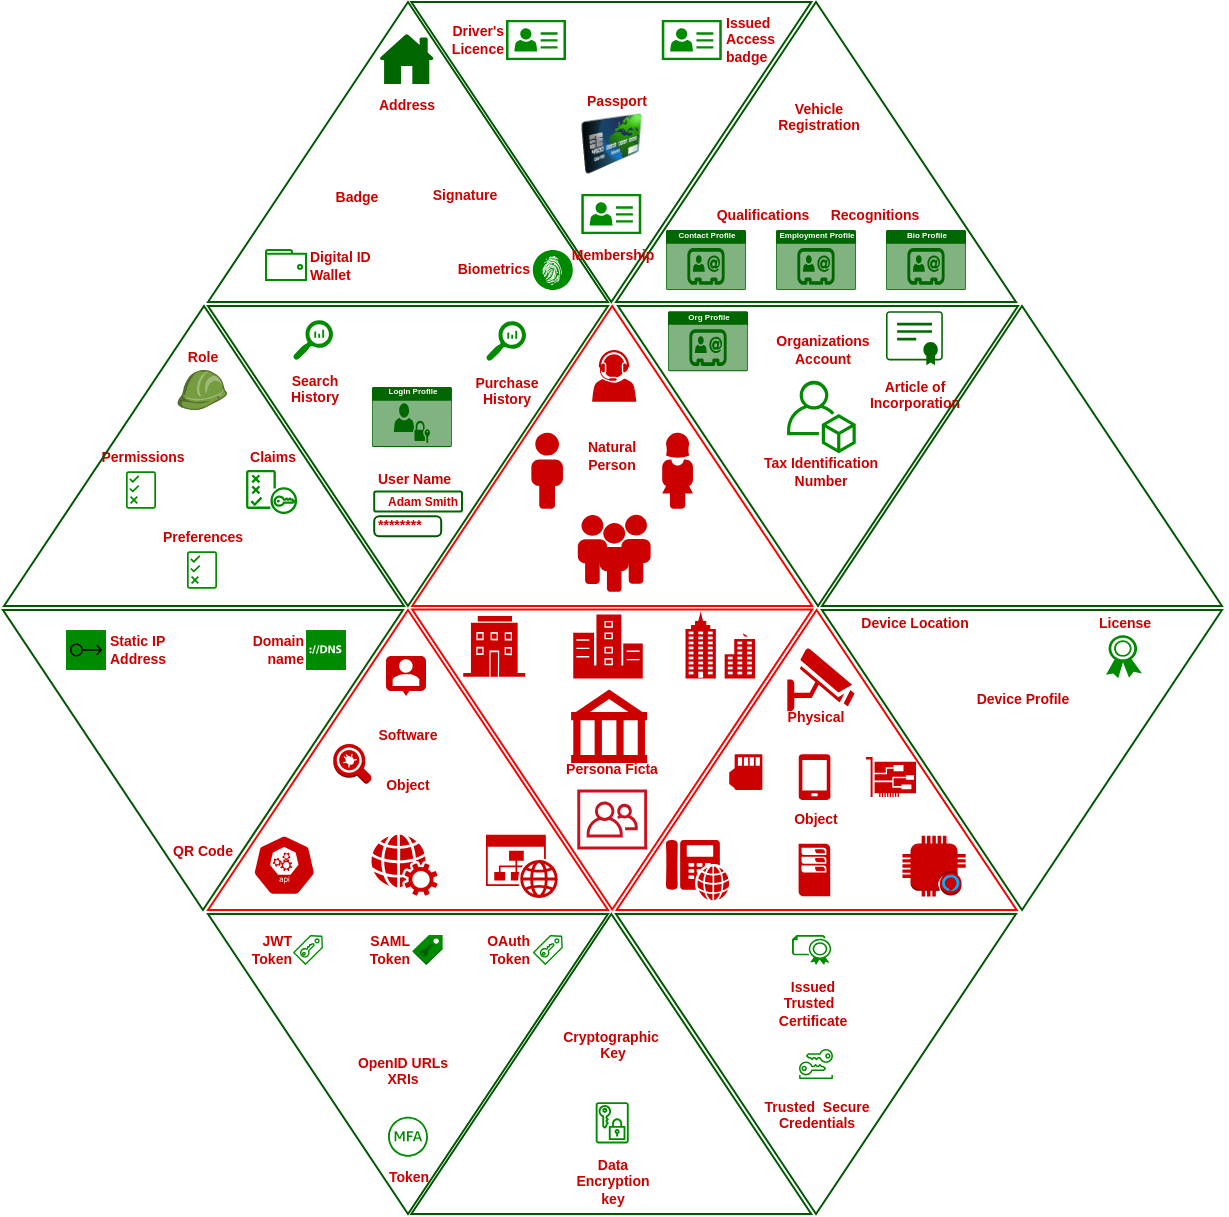 <mxfile version="13.3.0" type="github" pages="4">
  <diagram id="kmjhnKm2TKJHIyiYtB56" name="Page-1">
    <mxGraphModel dx="936" dy="447" grid="1" gridSize="10" guides="1" tooltips="1" connect="1" arrows="1" fold="1" page="1" pageScale="1" pageWidth="1100" pageHeight="850" math="0" shadow="0">
      <root>
        <mxCell id="0" />
        <mxCell id="1" parent="0" />
        <mxCell id="CSKR0XeA0UPNSw7-Kzpn-4" value="" style="group;fontStyle=1;fontSize=7;fontColor=#CC0000;" parent="1" vertex="1" connectable="0">
          <mxGeometry x="210" y="80" width="612" height="606" as="geometry" />
        </mxCell>
        <mxCell id="ZCC0vsF5aBIYuFwtmIaz-129" value="" style="triangle;whiteSpace=wrap;html=1;shadow=0;strokeColor=#005700;fillColor=none;direction=south;fontColor=#CC0000;fontStyle=1;fontSize=7;" parent="CSKR0XeA0UPNSw7-Kzpn-4" vertex="1">
          <mxGeometry x="103" y="152" width="200" height="150" as="geometry" />
        </mxCell>
        <mxCell id="ZCC0vsF5aBIYuFwtmIaz-168" value="" style="triangle;whiteSpace=wrap;html=1;shadow=0;strokeColor=#005700;fillColor=none;direction=south;fontColor=#CC0000;flipH=1;flipV=1;fontStyle=1;fontSize=7;" parent="CSKR0XeA0UPNSw7-Kzpn-4" vertex="1">
          <mxGeometry x="103" width="200" height="150" as="geometry" />
        </mxCell>
        <mxCell id="qyVIdLSaxjaKyciel1az-79" value="Digital ID &lt;br style=&quot;font-size: 7px;&quot;&gt;Wallet" style="html=1;verticalLabelPosition=middle;align=left;labelBackgroundColor=none;verticalAlign=middle;strokeWidth=1;strokeColor=#008A00;shadow=0;dashed=0;shape=mxgraph.ios7.icons.wallet;fillColor=none;fontSize=7;fontColor=#CC0000;labelPosition=right;fontStyle=1" parent="CSKR0XeA0UPNSw7-Kzpn-4" vertex="1">
          <mxGeometry x="132" y="124" width="20" height="15" as="geometry" />
        </mxCell>
        <mxCell id="ZCC0vsF5aBIYuFwtmIaz-130" value="" style="triangle;whiteSpace=wrap;html=1;shadow=0;strokeColor=#005700;fillColor=none;direction=south;fontColor=#CC0000;flipH=0;flipV=1;fontStyle=1;fontSize=7;" parent="CSKR0XeA0UPNSw7-Kzpn-4" vertex="1">
          <mxGeometry x="204.65" y="456" width="200" height="150" as="geometry" />
        </mxCell>
        <mxCell id="ZCC0vsF5aBIYuFwtmIaz-134" value="" style="triangle;whiteSpace=wrap;html=1;shadow=0;strokeColor=#005700;fillColor=none;direction=south;fontColor=#CC0000;fontStyle=1;fontSize=7;" parent="CSKR0XeA0UPNSw7-Kzpn-4" vertex="1">
          <mxGeometry x="103" y="456" width="200" height="150" as="geometry" />
        </mxCell>
        <mxCell id="ZCC0vsF5aBIYuFwtmIaz-135" value="" style="triangle;whiteSpace=wrap;html=1;shadow=0;strokeColor=#005700;fillColor=none;direction=south;fontColor=#CC0000;fontStyle=1;fontSize=7;" parent="CSKR0XeA0UPNSw7-Kzpn-4" vertex="1">
          <mxGeometry x="307" y="456" width="200" height="150" as="geometry" />
        </mxCell>
        <mxCell id="ZCC0vsF5aBIYuFwtmIaz-136" value="" style="triangle;whiteSpace=wrap;html=1;shadow=0;strokeColor=#005700;fillColor=none;direction=south;fontColor=#CC0000;fontStyle=1;fontSize=7;" parent="CSKR0XeA0UPNSw7-Kzpn-4" vertex="1">
          <mxGeometry x="0.47" y="304" width="200" height="150" as="geometry" />
        </mxCell>
        <mxCell id="ZCC0vsF5aBIYuFwtmIaz-167" value="" style="triangle;whiteSpace=wrap;html=1;shadow=0;strokeColor=#005700;fillColor=none;direction=south;fontColor=#CC0000;flipH=1;flipV=1;fontStyle=1;fontSize=7;" parent="CSKR0XeA0UPNSw7-Kzpn-4" vertex="1">
          <mxGeometry x="307" width="200" height="150" as="geometry" />
        </mxCell>
        <mxCell id="ZCC0vsF5aBIYuFwtmIaz-169" value="" style="triangle;whiteSpace=wrap;html=1;shadow=0;strokeColor=#005700;fillColor=none;direction=south;fontColor=#CC0000;flipH=1;flipV=0;fontStyle=1;fontSize=7;" parent="CSKR0XeA0UPNSw7-Kzpn-4" vertex="1">
          <mxGeometry x="204.65" width="200" height="150" as="geometry" />
        </mxCell>
        <mxCell id="qyVIdLSaxjaKyciel1az-81" value="Driver&#39;s&lt;br style=&quot;font-size: 7px;&quot;&gt;Licence" style="pointerEvents=1;shadow=0;dashed=0;html=1;strokeColor=none;fillColor=#008a00;labelPosition=left;verticalLabelPosition=middle;verticalAlign=middle;outlineConnect=0;align=right;shape=mxgraph.office.concepts.contacts;fontColor=#CC0000;labelBackgroundColor=none;fontSize=7;fontStyle=1" parent="CSKR0XeA0UPNSw7-Kzpn-4" vertex="1">
          <mxGeometry x="252" y="9" width="30" height="20" as="geometry" />
        </mxCell>
        <mxCell id="qyVIdLSaxjaKyciel1az-89" value="Biometrics" style="verticalLabelPosition=middle;html=1;fillColor=#008a00;verticalAlign=middle;points=[[0.145,0.145,0],[0.856,0.145,0],[0.855,0.855,0],[0.145,0.855,0],[0.5,0,0], [1,0.5,0], [0.5,1,0],[0,0.5,0]];pointerEvents=1;align=right;shape=mxgraph.cisco_safe.capability.identity_authorization;shadow=0;labelBackgroundColor=none;strokeColor=none;strokeWidth=1;fontSize=7;fontColor=#CC0000;labelPosition=left;fontStyle=1" parent="CSKR0XeA0UPNSw7-Kzpn-4" vertex="1">
          <mxGeometry x="265.41" y="124" width="20" height="20" as="geometry" />
        </mxCell>
        <mxCell id="qyVIdLSaxjaKyciel1az-28" value="Issued&lt;br style=&quot;font-size: 7px;&quot;&gt;Access&amp;nbsp;&amp;nbsp;&lt;br style=&quot;font-size: 7px;&quot;&gt;badge" style="pointerEvents=1;shadow=0;dashed=0;html=1;strokeColor=none;fillColor=#008a00;labelPosition=right;verticalLabelPosition=middle;verticalAlign=middle;outlineConnect=0;align=left;shape=mxgraph.office.concepts.contacts;fontColor=#CC0000;labelBackgroundColor=none;fontSize=7;fontStyle=1" parent="CSKR0XeA0UPNSw7-Kzpn-4" vertex="1">
          <mxGeometry x="329.89" y="9" width="30" height="20" as="geometry" />
        </mxCell>
        <mxCell id="qyVIdLSaxjaKyciel1az-87" value="" style="image;html=1;labelBackgroundColor=none;image=img/lib/clip_art/finance/Credit_Card_128x128.png;shadow=0;strokeColor=none;fillColor=#008a00;fontColor=#CC0000;fontSize=7;labelPosition=center;verticalLabelPosition=top;align=center;verticalAlign=bottom;fontStyle=1" parent="CSKR0XeA0UPNSw7-Kzpn-4" vertex="1">
          <mxGeometry x="285.41" y="55.85" width="38.48" height="30" as="geometry" />
        </mxCell>
        <mxCell id="qyVIdLSaxjaKyciel1az-401" value="Passport" style="shape=image;html=1;verticalAlign=top;verticalLabelPosition=bottom;labelBackgroundColor=none;imageAspect=0;aspect=fixed;image=https://cdn0.iconfinder.com/data/icons/travel-filled-line-4/64/Travel-Filled-08-128.png;strokeWidth=1;fillColor=none;fontSize=7;fontColor=#CC0000;fontStyle=1" parent="CSKR0XeA0UPNSw7-Kzpn-4" vertex="1">
          <mxGeometry x="292" y="9" width="30" height="30" as="geometry" />
        </mxCell>
        <mxCell id="ZCC0vsF5aBIYuFwtmIaz-139" value="Address" style="pointerEvents=1;shadow=0;dashed=0;html=1;strokeColor=none;labelPosition=center;verticalLabelPosition=bottom;verticalAlign=top;outlineConnect=0;align=center;shape=mxgraph.office.concepts.home;fillColor=#006600;fontSize=7;fontColor=#CC0000;fontStyle=1" parent="CSKR0XeA0UPNSw7-Kzpn-4" vertex="1">
          <mxGeometry x="188.75" y="16" width="27.25" height="25" as="geometry" />
        </mxCell>
        <mxCell id="ZCC0vsF5aBIYuFwtmIaz-218" value="Signature" style="shape=image;html=1;verticalAlign=top;verticalLabelPosition=bottom;labelBackgroundColor=none;imageAspect=0;aspect=fixed;image=https://cdn3.iconfinder.com/data/icons/seo-black-fill-easy-1/128/signature_edit_electronic_signature_pen_-128.png;fillColor=#006600;fontSize=7;fontColor=#CC0000;fontStyle=1" parent="CSKR0XeA0UPNSw7-Kzpn-4" vertex="1">
          <mxGeometry x="220.3" y="64.15" width="21.7" height="21.7" as="geometry" />
        </mxCell>
        <mxCell id="ZCC0vsF5aBIYuFwtmIaz-213" value="&lt;font style=&quot;font-size: 7px;&quot;&gt;Qualifications&lt;/font&gt;" style="shape=image;html=1;verticalAlign=top;verticalLabelPosition=bottom;labelBackgroundColor=none;imageAspect=0;aspect=fixed;image=https://cdn4.iconfinder.com/data/icons/success-filloutline/64/certificate-patent-education-diploma-degree-128.png;fillColor=#006600;fontSize=7;fontColor=#CC0000;labelPosition=center;align=center;fontStyle=1" parent="CSKR0XeA0UPNSw7-Kzpn-4" vertex="1">
          <mxGeometry x="366" y="68" width="28" height="28" as="geometry" />
        </mxCell>
        <mxCell id="ZCC0vsF5aBIYuFwtmIaz-231" value="Membership" style="pointerEvents=1;shadow=0;dashed=0;html=1;strokeColor=none;fillColor=#008a00;labelPosition=center;verticalLabelPosition=bottom;verticalAlign=top;outlineConnect=0;align=center;shape=mxgraph.office.concepts.contacts;fontColor=#CC0000;labelBackgroundColor=none;fontSize=7;fontStyle=1" parent="CSKR0XeA0UPNSw7-Kzpn-4" vertex="1">
          <mxGeometry x="289.65" y="96" width="30" height="20" as="geometry" />
        </mxCell>
        <mxCell id="ZCC0vsF5aBIYuFwtmIaz-229" value="Vehicle&lt;br style=&quot;font-size: 7px;&quot;&gt;Registration" style="shape=image;html=1;verticalAlign=top;verticalLabelPosition=bottom;labelBackgroundColor=none;imageAspect=0;aspect=fixed;image=https://cdn4.iconfinder.com/data/icons/Free-Medical-Icons-Set/128x128/Application.png;fillColor=#006600;fontSize=7;fontColor=#CC0000;fontStyle=1" parent="CSKR0XeA0UPNSw7-Kzpn-4" vertex="1">
          <mxGeometry x="394" y="14.5" width="28" height="28" as="geometry" />
        </mxCell>
        <mxCell id="ZCC0vsF5aBIYuFwtmIaz-212" value="&lt;font style=&quot;font-size: 4px;&quot;&gt;Contact Profile&lt;br style=&quot;font-size: 4px;&quot;&gt;&lt;/font&gt;" style="html=1;strokeColor=none;fillColor=#006600;labelPosition=center;verticalLabelPosition=middle;verticalAlign=top;align=center;fontSize=4;outlineConnect=0;spacingTop=-6;fontColor=#FFFFFF;shape=mxgraph.sitemap.contact;shadow=0;labelBackgroundColor=none;fontStyle=1" parent="CSKR0XeA0UPNSw7-Kzpn-4" vertex="1">
          <mxGeometry x="332" y="114" width="40" height="30" as="geometry" />
        </mxCell>
        <mxCell id="ZCC0vsF5aBIYuFwtmIaz-211" value="&lt;font style=&quot;font-size: 4px;&quot;&gt;Employment Profile&lt;br style=&quot;font-size: 4px;&quot;&gt;&lt;/font&gt;" style="html=1;strokeColor=none;fillColor=#006600;labelPosition=center;verticalLabelPosition=middle;verticalAlign=top;align=center;fontSize=4;outlineConnect=0;spacingTop=-6;fontColor=#FFFFFF;shape=mxgraph.sitemap.contact;shadow=0;labelBackgroundColor=none;fontStyle=1" parent="CSKR0XeA0UPNSw7-Kzpn-4" vertex="1">
          <mxGeometry x="387" y="114" width="40" height="30" as="geometry" />
        </mxCell>
        <mxCell id="qyVIdLSaxjaKyciel1az-78" value="&lt;font style=&quot;font-size: 4px;&quot;&gt;Bio Profile&lt;br style=&quot;font-size: 4px;&quot;&gt;&lt;/font&gt;" style="html=1;strokeColor=none;fillColor=#006600;labelPosition=center;verticalLabelPosition=middle;verticalAlign=top;align=center;fontSize=4;outlineConnect=0;spacingTop=-6;fontColor=#FFFFFF;shape=mxgraph.sitemap.contact;shadow=0;labelBackgroundColor=none;fontStyle=1" parent="CSKR0XeA0UPNSw7-Kzpn-4" vertex="1">
          <mxGeometry x="442" y="114" width="40" height="30" as="geometry" />
        </mxCell>
        <mxCell id="ZCC0vsF5aBIYuFwtmIaz-214" value="&lt;font style=&quot;font-size: 7px;&quot;&gt;Recognitions&lt;/font&gt;" style="shape=image;html=1;verticalAlign=top;verticalLabelPosition=bottom;labelBackgroundColor=none;imageAspect=0;aspect=fixed;image=https://cdn4.iconfinder.com/data/icons/success-filloutline/64/certificate-patent-education-diploma-degree-128.png;fillColor=#006600;fontSize=7;fontColor=#CC0000;labelPosition=center;align=center;fontStyle=1" parent="CSKR0XeA0UPNSw7-Kzpn-4" vertex="1">
          <mxGeometry x="422" y="68" width="28" height="28" as="geometry" />
        </mxCell>
        <mxCell id="ZCC0vsF5aBIYuFwtmIaz-237" value="Badge" style="shape=image;html=1;verticalAlign=top;verticalLabelPosition=bottom;labelBackgroundColor=#ffffff;imageAspect=0;aspect=fixed;image=https://cdn2.iconfinder.com/data/icons/identificon/96/profile-male-128.png;fillColor=#006600;fontSize=7;fontColor=#CC0000;fontStyle=1" parent="CSKR0XeA0UPNSw7-Kzpn-4" vertex="1">
          <mxGeometry x="165.5" y="64.15" width="22.5" height="22.5" as="geometry" />
        </mxCell>
        <mxCell id="qyVIdLSaxjaKyciel1az-45" value="Trusted&amp;nbsp; Secure&lt;br style=&quot;font-size: 7px;&quot;&gt;Credentials" style="outlineConnect=0;fontColor=#CC0000;fillColor=#008a00;strokeColor=none;dashed=0;verticalLabelPosition=bottom;verticalAlign=top;align=center;html=1;fontSize=7;fontStyle=1;aspect=fixed;pointerEvents=1;shape=mxgraph.aws4.long_term_security_credential;shadow=0;labelBackgroundColor=none;labelPosition=center;" parent="CSKR0XeA0UPNSw7-Kzpn-4" vertex="1">
          <mxGeometry x="398.53" y="519.7" width="16.95" height="22.61" as="geometry" />
        </mxCell>
        <mxCell id="qyVIdLSaxjaKyciel1az-322" value="Data &lt;br&gt;Encryption&lt;br style=&quot;font-size: 7px&quot;&gt;key" style="outlineConnect=0;fontColor=#CC0000;fillColor=#008a00;strokeColor=none;dashed=0;verticalLabelPosition=bottom;verticalAlign=top;align=center;html=1;fontSize=7;fontStyle=1;aspect=fixed;pointerEvents=1;shape=mxgraph.aws4.data_encryption_key;labelBackgroundColor=none;" parent="CSKR0XeA0UPNSw7-Kzpn-4" vertex="1">
          <mxGeometry x="296.85" y="550" width="16.51" height="20.77" as="geometry" />
        </mxCell>
        <mxCell id="qyVIdLSaxjaKyciel1az-74" value="Issued &lt;br&gt;Trusted&amp;nbsp;&amp;nbsp;&lt;br style=&quot;font-size: 7px&quot;&gt;Certificate" style="verticalLabelPosition=bottom;html=1;verticalAlign=top;align=center;strokeColor=none;fillColor=#008a00;shape=mxgraph.azure.certificate;pointerEvents=1;shadow=0;fontSize=7;fontColor=#CC0000;labelBackgroundColor=none;labelPosition=center;fontStyle=1" parent="CSKR0XeA0UPNSw7-Kzpn-4" vertex="1">
          <mxGeometry x="395" y="466.5" width="20" height="15" as="geometry" />
        </mxCell>
        <mxCell id="qyVIdLSaxjaKyciel1az-44" value="Domain &lt;br style=&quot;font-size: 7px;&quot;&gt;name" style="shadow=0;dashed=0;html=1;strokeColor=none;fillColor=#008a00;labelPosition=left;verticalLabelPosition=middle;verticalAlign=middle;align=right;outlineConnect=0;shape=mxgraph.veeam.dns;fontColor=#CC0000;labelBackgroundColor=none;fontSize=7;fontStyle=1" parent="CSKR0XeA0UPNSw7-Kzpn-4" vertex="1">
          <mxGeometry x="152" y="314" width="20" height="20" as="geometry" />
        </mxCell>
        <mxCell id="qyVIdLSaxjaKyciel1az-359" value="" style="shape=image;html=1;verticalAlign=top;verticalLabelPosition=bottom;labelBackgroundColor=#ffffff;imageAspect=0;aspect=fixed;image=https://cdn3.iconfinder.com/data/icons/delta/128/File_URL.png;strokeWidth=1;fillColor=none;fontSize=7;fontColor=#CC0000;fontStyle=1" parent="CSKR0XeA0UPNSw7-Kzpn-4" vertex="1">
          <mxGeometry x="86.14" y="345" width="26.57" height="26.57" as="geometry" />
        </mxCell>
        <mxCell id="qyVIdLSaxjaKyciel1az-283" value="Static IP &lt;br style=&quot;font-size: 7px;&quot;&gt;Address" style="outlineConnect=0;fontColor=#CC0000;strokeColor=none;fillColor=#008a00;dashed=0;verticalLabelPosition=middle;verticalAlign=middle;align=left;html=1;fontSize=7;fontStyle=1;aspect=fixed;shape=mxgraph.aws4.resourceIcon;resIcon=mxgraph.aws4.elastic_ip_address;labelBackgroundColor=none;labelPosition=right;" parent="CSKR0XeA0UPNSw7-Kzpn-4" vertex="1">
          <mxGeometry x="32" y="314" width="20" height="20" as="geometry" />
        </mxCell>
        <mxCell id="qyVIdLSaxjaKyciel1az-76" value="SAML&lt;br style=&quot;font-size: 7px;&quot;&gt;Token" style="outlineConnect=0;dashed=0;verticalLabelPosition=middle;verticalAlign=middle;align=right;html=1;shape=mxgraph.aws3.saml_token;fillColor=#008a00;shadow=0;labelBackgroundColor=none;strokeColor=none;strokeWidth=1;fontSize=7;fontColor=#CC0000;labelPosition=left;fontStyle=1" parent="CSKR0XeA0UPNSw7-Kzpn-4" vertex="1">
          <mxGeometry x="205.3" y="466.5" width="15" height="15" as="geometry" />
        </mxCell>
        <mxCell id="qyVIdLSaxjaKyciel1az-372" value="&lt;font style=&quot;font-size: 7px;&quot;&gt;JWT &lt;br style=&quot;font-size: 7px;&quot;&gt;Token&lt;/font&gt;" style="outlineConnect=0;fontColor=#CC0000;fillColor=#008a00;strokeColor=none;dashed=0;verticalLabelPosition=middle;verticalAlign=middle;align=right;html=1;fontSize=7;fontStyle=1;aspect=fixed;pointerEvents=1;shape=mxgraph.aws4.saml_token;labelBackgroundColor=none;labelPosition=left;" parent="CSKR0XeA0UPNSw7-Kzpn-4" vertex="1">
          <mxGeometry x="145.5" y="466.5" width="15" height="15" as="geometry" />
        </mxCell>
        <mxCell id="qyVIdLSaxjaKyciel1az-77" value="Token" style="outlineConnect=0;fontColor=#CC0000;fillColor=#008a00;strokeColor=none;dashed=0;verticalLabelPosition=bottom;verticalAlign=top;align=center;html=1;fontSize=7;fontStyle=1;aspect=fixed;pointerEvents=1;shape=mxgraph.aws4.mfa_token;shadow=0;labelBackgroundColor=none;labelPosition=center;" parent="CSKR0XeA0UPNSw7-Kzpn-4" vertex="1">
          <mxGeometry x="193.0" y="557.38" width="20" height="20" as="geometry" />
        </mxCell>
        <mxCell id="qyVIdLSaxjaKyciel1az-381" value="&lt;font style=&quot;font-size: 7px;&quot;&gt;OAuth&lt;br style=&quot;font-size: 7px;&quot;&gt;Token&lt;br style=&quot;font-size: 7px;&quot;&gt;&lt;/font&gt;" style="outlineConnect=0;fontColor=#CC0000;fillColor=#008a00;strokeColor=none;dashed=0;verticalLabelPosition=middle;verticalAlign=middle;align=right;html=1;fontSize=7;fontStyle=1;aspect=fixed;pointerEvents=1;shape=mxgraph.aws4.saml_token;labelBackgroundColor=none;labelPosition=left;" parent="CSKR0XeA0UPNSw7-Kzpn-4" vertex="1">
          <mxGeometry x="265.41" y="466.5" width="15" height="15" as="geometry" />
        </mxCell>
        <mxCell id="qyVIdLSaxjaKyciel1az-333" value="OpenID URLs&lt;br style=&quot;font-size: 7px;&quot;&gt;XRIs" style="shape=image;html=1;verticalAlign=top;verticalLabelPosition=bottom;labelBackgroundColor=none;imageAspect=0;aspect=fixed;image=https://cdn4.iconfinder.com/data/icons/logos-and-brands/512/239_Openid_logo-128.png;strokeWidth=1;fillColor=none;fontSize=7;fontColor=#CC0000;labelPosition=center;align=center;fontStyle=1" parent="CSKR0XeA0UPNSw7-Kzpn-4" vertex="1">
          <mxGeometry x="186.1" y="491.7" width="28" height="28" as="geometry" />
        </mxCell>
        <mxCell id="ZCC0vsF5aBIYuFwtmIaz-219" value="Login Profile" style="html=1;strokeColor=none;fillColor=#006600;labelPosition=center;verticalLabelPosition=middle;verticalAlign=top;align=center;fontSize=4;outlineConnect=0;spacingTop=-6;fontColor=#FFFFFF;shape=mxgraph.sitemap.login;labelBackgroundColor=none;fontStyle=1" parent="CSKR0XeA0UPNSw7-Kzpn-4" vertex="1">
          <mxGeometry x="184.97" y="192.47" width="40" height="30" as="geometry" />
        </mxCell>
        <mxCell id="ZCC0vsF5aBIYuFwtmIaz-249" value="QR Code" style="shape=image;html=1;verticalAlign=top;verticalLabelPosition=bottom;labelBackgroundColor=none;imageAspect=0;aspect=fixed;image=https://cdn1.iconfinder.com/data/icons/ios-11-glyphs/30/qr_code-128.png;fillColor=#006600;fontSize=7;fontColor=#CC0000;fontStyle=1" parent="CSKR0XeA0UPNSw7-Kzpn-4" vertex="1">
          <mxGeometry x="88.23" y="390" width="24.48" height="24.48" as="geometry" />
        </mxCell>
        <mxCell id="ZCC0vsF5aBIYuFwtmIaz-259" value="Cryptographic&amp;nbsp;&lt;br style=&quot;font-size: 7px;&quot;&gt;Key" style="shape=image;html=1;verticalAlign=top;verticalLabelPosition=bottom;labelBackgroundColor=none;imageAspect=0;aspect=fixed;image=https://cdn3.iconfinder.com/data/icons/cad-database-presentation-spreadsheet-vector-fil-2/512/12-128.png;fillColor=#006600;fontSize=7;fontColor=#CC0000;labelPosition=center;align=center;fontStyle=1" parent="CSKR0XeA0UPNSw7-Kzpn-4" vertex="1">
          <mxGeometry x="294.39" y="485.27" width="21.43" height="21.43" as="geometry" />
        </mxCell>
        <mxCell id="qyVIdLSaxjaKyciel1az-73" value="&lt;font style=&quot;font-size: 7px;&quot;&gt;Permissions&lt;/font&gt;" style="outlineConnect=0;fontColor=#CC0000;fillColor=#008a00;strokeColor=none;dashed=0;verticalLabelPosition=top;verticalAlign=bottom;align=center;html=1;fontSize=7;fontStyle=1;aspect=fixed;pointerEvents=1;shape=mxgraph.aws4.permissions;shadow=0;labelBackgroundColor=none;labelPosition=center;" parent="CSKR0XeA0UPNSw7-Kzpn-4" vertex="1">
          <mxGeometry x="62.0" y="234" width="15" height="20" as="geometry" />
        </mxCell>
        <mxCell id="ZCC0vsF5aBIYuFwtmIaz-264" value="" style="triangle;whiteSpace=wrap;html=1;shadow=0;strokeColor=#005700;fillColor=none;direction=south;fontColor=#CC0000;flipH=1;flipV=1;fontStyle=1;fontSize=7;" parent="CSKR0XeA0UPNSw7-Kzpn-4" vertex="1">
          <mxGeometry x="1" y="152" width="200" height="150" as="geometry" />
        </mxCell>
        <mxCell id="qyVIdLSaxjaKyciel1az-29" value="" style="group;fontSize=7;fontColor=#CC0000;fontStyle=1" parent="CSKR0XeA0UPNSw7-Kzpn-4" vertex="1" connectable="0">
          <mxGeometry x="102" y="304" width="303.1" height="150" as="geometry" />
        </mxCell>
        <mxCell id="qyVIdLSaxjaKyciel1az-30" value="Software&lt;br style=&quot;font-size: 7px;&quot;&gt;&lt;br style=&quot;font-size: 7px;&quot;&gt;&lt;br style=&quot;font-size: 7px;&quot;&gt;Object" style="triangle;whiteSpace=wrap;html=1;shadow=0;strokeColor=#FF0000;fillColor=none;direction=north;fontSize=7;fontColor=#CC0000;fontStyle=1" parent="qyVIdLSaxjaKyciel1az-29" vertex="1">
          <mxGeometry x="1" width="200" height="150" as="geometry" />
        </mxCell>
        <mxCell id="qyVIdLSaxjaKyciel1az-31" value="" style="pointerEvents=1;shadow=0;dashed=0;html=1;strokeColor=none;fillColor=#CC0000;labelPosition=center;verticalLabelPosition=bottom;verticalAlign=top;outlineConnect=0;align=center;shape=mxgraph.office.concepts.web_services;fontColor=#CC0000;fontSize=7;fontStyle=1" parent="qyVIdLSaxjaKyciel1az-29" vertex="1">
          <mxGeometry x="82.608" y="112.405" width="33.188" height="30.38" as="geometry" />
        </mxCell>
        <mxCell id="qyVIdLSaxjaKyciel1az-32" value="" style="html=1;dashed=0;whitespace=wrap;fillColor=#CC0000;strokeColor=none;points=[[0.005,0.63,0],[0.1,0.2,0],[0.9,0.2,0],[0.5,0,0],[0.995,0.63,0],[0.72,0.99,0],[0.5,1,0],[0.28,0.99,0]];shape=mxgraph.kubernetes.icon;prIcon=api;shadow=0;fontColor=#CC0000;fontSize=7;fontStyle=1" parent="qyVIdLSaxjaKyciel1az-29" vertex="1">
          <mxGeometry x="23.343" y="112.405" width="31.608" height="30.38" as="geometry" />
        </mxCell>
        <mxCell id="qyVIdLSaxjaKyciel1az-33" value="" style="aspect=fixed;pointerEvents=1;shadow=0;dashed=0;html=1;strokeColor=none;labelPosition=center;verticalLabelPosition=bottom;verticalAlign=top;align=center;shape=mxgraph.mscae.enterprise.website_generic;fillColor=#CC0000;fontColor=#CC0000;fontSize=7;fontStyle=1" parent="qyVIdLSaxjaKyciel1az-29" vertex="1">
          <mxGeometry x="140" y="112.41" width="35.93" height="31.61" as="geometry" />
        </mxCell>
        <mxCell id="qyVIdLSaxjaKyciel1az-34" value="" style="dashed=0;aspect=fixed;verticalLabelPosition=bottom;verticalAlign=top;align=center;shape=mxgraph.gmdl.chat;strokeColor=none;fillColor=#CC0000;shadow=0;fontColor=#CC0000;fontSize=7;fontStyle=1" parent="qyVIdLSaxjaKyciel1az-29" vertex="1">
          <mxGeometry x="89.998" y="23.001" width="20" height="20" as="geometry" />
        </mxCell>
        <mxCell id="ZCC0vsF5aBIYuFwtmIaz-7" value="" style="shape=image;html=1;verticalAlign=top;verticalLabelPosition=bottom;labelBackgroundColor=#ffffff;imageAspect=0;aspect=fixed;image=https://cdn2.iconfinder.com/data/icons/botcons/100/android-bot-round-happy-eyes-virus-red-128.png;strokeWidth=1;fillColor=none;fontSize=7;fontColor=#CC0000;fontStyle=1" parent="qyVIdLSaxjaKyciel1az-29" vertex="1">
          <mxGeometry x="110.0" y="63" width="28" height="28" as="geometry" />
        </mxCell>
        <mxCell id="ZCC0vsF5aBIYuFwtmIaz-8" value="" style="outlineConnect=0;dashed=0;verticalLabelPosition=bottom;verticalAlign=top;align=center;html=1;shape=mxgraph.aws3.agent;fillColor=#CC0000;labelBackgroundColor=none;strokeWidth=1;fontSize=7;fontColor=#CC0000;strokeColor=none;fontStyle=1" parent="qyVIdLSaxjaKyciel1az-29" vertex="1">
          <mxGeometry x="63.61" y="67" width="19" height="20" as="geometry" />
        </mxCell>
        <mxCell id="ZCC0vsF5aBIYuFwtmIaz-58" value="" style="group;fontStyle=1;fontSize=7;fontColor=#CC0000;" parent="qyVIdLSaxjaKyciel1az-29" vertex="1" connectable="0">
          <mxGeometry x="103.1" y="-0.22" width="200" height="150" as="geometry" />
        </mxCell>
        <mxCell id="qyVIdLSaxjaKyciel1az-13" value="&lt;br style=&quot;font-size: 7px;&quot;&gt;Persona Ficta" style="triangle;whiteSpace=wrap;html=1;shadow=0;strokeColor=#FF0000;fillColor=none;direction=south;fontSize=7;fontColor=#CC0000;fontStyle=1" parent="ZCC0vsF5aBIYuFwtmIaz-58" vertex="1">
          <mxGeometry width="200.0" height="150" as="geometry" />
        </mxCell>
        <mxCell id="qyVIdLSaxjaKyciel1az-14" value="" style="pointerEvents=1;shadow=0;dashed=0;html=1;strokeColor=none;fillColor=#CC0000;labelPosition=center;verticalLabelPosition=bottom;verticalAlign=top;align=center;outlineConnect=0;shape=mxgraph.veeam2.smb_business;fontSize=7;fontColor=#CC0000;fontStyle=1" parent="ZCC0vsF5aBIYuFwtmIaz-58" vertex="1">
          <mxGeometry x="25.509" y="3.277" width="30.976" height="30.38" as="geometry" />
        </mxCell>
        <mxCell id="qyVIdLSaxjaKyciel1az-15" value="" style="pointerEvents=1;shadow=0;dashed=0;html=1;strokeColor=none;fillColor=#CC0000;labelPosition=center;verticalLabelPosition=bottom;verticalAlign=top;align=center;outlineConnect=0;shape=mxgraph.veeam2.enterprise_business;fontSize=7;fontColor=#CC0000;fontStyle=1" parent="ZCC0vsF5aBIYuFwtmIaz-58" vertex="1">
          <mxGeometry x="80.52" y="2.517" width="34.769" height="31.899" as="geometry" />
        </mxCell>
        <mxCell id="qyVIdLSaxjaKyciel1az-16" value="" style="outlineConnect=0;fontColor=#CC0000;gradientColor=none;fillColor=#C7131F;strokeColor=none;dashed=0;verticalLabelPosition=bottom;verticalAlign=top;align=center;html=1;fontSize=7;fontStyle=1;aspect=fixed;pointerEvents=1;shape=mxgraph.aws4.organizations_organizational_unit;shadow=0;" parent="ZCC0vsF5aBIYuFwtmIaz-58" vertex="1">
          <mxGeometry x="82.54" y="90" width="34.92" height="30" as="geometry" />
        </mxCell>
        <mxCell id="qyVIdLSaxjaKyciel1az-17" value="" style="shape=mxgraph.signs.travel.bank;html=1;fillColor=#CC0000;strokeColor=none;verticalLabelPosition=bottom;verticalAlign=top;align=center;fontColor=#CC0000;fontSize=7;fontStyle=1" parent="ZCC0vsF5aBIYuFwtmIaz-58" vertex="1">
          <mxGeometry x="79.457" y="39.996" width="38.008" height="36.724" as="geometry" />
        </mxCell>
        <mxCell id="qyVIdLSaxjaKyciel1az-18" value="" style="fontColor=#CC0000;verticalAlign=top;verticalLabelPosition=bottom;labelPosition=center;align=center;html=1;outlineConnect=0;fillColor=#CC0000;strokeColor=none;gradientDirection=north;strokeWidth=2;shape=mxgraph.networks.business_center;shadow=0;fontSize=7;fontStyle=1" parent="ZCC0vsF5aBIYuFwtmIaz-58" vertex="1">
          <mxGeometry x="136.643" y="0.998" width="34.769" height="33.418" as="geometry" />
        </mxCell>
        <mxCell id="ZCC0vsF5aBIYuFwtmIaz-62" value="" style="group;fontStyle=1;fontSize=7;fontColor=#CC0000;" parent="CSKR0XeA0UPNSw7-Kzpn-4" vertex="1" connectable="0">
          <mxGeometry x="307.3" y="304" width="304.7" height="149.995" as="geometry" />
        </mxCell>
        <mxCell id="qyVIdLSaxjaKyciel1az-20" value="&lt;br style=&quot;font-size: 7px&quot;&gt;Physical&lt;br style=&quot;font-size: 7px&quot;&gt;&amp;nbsp;&amp;nbsp;&lt;br style=&quot;font-size: 7px&quot;&gt;&lt;br style=&quot;font-size: 7px&quot;&gt;&lt;br style=&quot;font-size: 7px&quot;&gt;&lt;br&gt;&lt;br&gt;Object" style="triangle;whiteSpace=wrap;html=1;shadow=0;strokeColor=#FF0000;fillColor=none;direction=north;fontSize=7;fontColor=#CC0000;fontStyle=1" parent="ZCC0vsF5aBIYuFwtmIaz-62" vertex="1">
          <mxGeometry width="200" height="149.995" as="geometry" />
        </mxCell>
        <mxCell id="qyVIdLSaxjaKyciel1az-21" value="" style="pointerEvents=1;shadow=0;dashed=0;html=1;strokeColor=none;fillColor=#CC0000;labelPosition=center;verticalLabelPosition=bottom;verticalAlign=top;outlineConnect=0;align=center;shape=mxgraph.office.devices.phone_voip;fontColor=#CC0000;fontSize=7;fontStyle=1" parent="ZCC0vsF5aBIYuFwtmIaz-62" vertex="1">
          <mxGeometry x="24.691" y="114.826" width="31.608" height="30.379" as="geometry" />
        </mxCell>
        <mxCell id="qyVIdLSaxjaKyciel1az-23" value="" style="pointerEvents=1;shadow=0;dashed=0;html=1;strokeColor=none;fillColor=#CC0000;labelPosition=center;verticalLabelPosition=bottom;verticalAlign=top;align=center;outlineConnect=0;shape=mxgraph.veeam.2d.esx_esxi;fontColor=#CC0000;fontSize=7;fontStyle=1" parent="ZCC0vsF5aBIYuFwtmIaz-62" vertex="1">
          <mxGeometry x="91" y="116.911" width="15.8" height="26.21" as="geometry" />
        </mxCell>
        <mxCell id="qyVIdLSaxjaKyciel1az-25" value="" style="outlineConnect=0;dashed=0;verticalLabelPosition=bottom;verticalAlign=top;align=center;html=1;shape=mxgraph.aws3.alexa_enabled_device;fillColor=#CC0000;strokeColor=none;fontColor=#CC0000;fontSize=7;fontStyle=1" parent="ZCC0vsF5aBIYuFwtmIaz-62" vertex="1">
          <mxGeometry x="142.931" y="112.826" width="31.608" height="30.379" as="geometry" />
        </mxCell>
        <mxCell id="qyVIdLSaxjaKyciel1az-26" value="" style="pointerEvents=1;shadow=0;dashed=0;html=1;strokeColor=none;fillColor=#CC0000;labelPosition=center;verticalLabelPosition=bottom;verticalAlign=top;outlineConnect=0;align=center;shape=mxgraph.office.devices.cell_phone_generic;fontColor=#CC0000;fontSize=7;fontStyle=1" parent="ZCC0vsF5aBIYuFwtmIaz-62" vertex="1">
          <mxGeometry x="91.084" y="72.154" width="15.804" height="22.784" as="geometry" />
        </mxCell>
        <mxCell id="qyVIdLSaxjaKyciel1az-27" value="" style="html=1;aspect=fixed;strokeColor=none;shadow=0;align=center;verticalAlign=top;fillColor=#CC0000;shape=mxgraph.gcp2.memory_card;fontColor=#CC0000;fontSize=7;fontStyle=1" parent="ZCC0vsF5aBIYuFwtmIaz-62" vertex="1">
          <mxGeometry x="56.3" y="72.15" width="16.6" height="17.85" as="geometry" />
        </mxCell>
        <mxCell id="qyVIdLSaxjaKyciel1az-24" value="" style="fontColor=#CC0000;verticalAlign=top;verticalLabelPosition=bottom;labelPosition=center;align=center;html=1;outlineConnect=0;fillColor=#CC0000;strokeColor=none;gradientDirection=north;strokeWidth=2;shape=mxgraph.networks.security_camera;shadow=0;fontSize=7;fontStyle=1" parent="ZCC0vsF5aBIYuFwtmIaz-62" vertex="1">
          <mxGeometry x="85.36" y="19" width="33.64" height="31.64" as="geometry" />
        </mxCell>
        <mxCell id="ZCC0vsF5aBIYuFwtmIaz-137" value="" style="triangle;whiteSpace=wrap;html=1;shadow=0;strokeColor=#005700;fillColor=none;direction=south;fontColor=#CC0000;fontStyle=1;fontSize=7;" parent="ZCC0vsF5aBIYuFwtmIaz-62" vertex="1">
          <mxGeometry x="102.7" y="-0.01" width="200" height="150" as="geometry" />
        </mxCell>
        <mxCell id="qyVIdLSaxjaKyciel1az-22" value="" style="pointerEvents=1;shadow=0;dashed=0;html=1;strokeColor=none;fillColor=#CC0000;labelPosition=center;verticalLabelPosition=bottom;verticalAlign=top;outlineConnect=0;align=center;shape=mxgraph.office.devices.nic;fontColor=#CC0000;fontSize=7;fontStyle=1" parent="ZCC0vsF5aBIYuFwtmIaz-62" vertex="1">
          <mxGeometry x="124.699" y="73.546" width="25" height="20" as="geometry" />
        </mxCell>
        <mxCell id="ZCC0vsF5aBIYuFwtmIaz-263" value="Device Profile" style="shape=image;html=1;verticalAlign=bottom;verticalLabelPosition=top;labelBackgroundColor=none;imageAspect=0;aspect=fixed;image=https://cdn2.iconfinder.com/data/icons/gnomeicontheme/48x48/stock/generic/stock_id.png;fillColor=#006600;fontSize=7;fontColor=#CC0000;labelPosition=center;align=center;fontStyle=1" parent="ZCC0vsF5aBIYuFwtmIaz-62" vertex="1">
          <mxGeometry x="191.35" y="50.85" width="22.7" height="22.7" as="geometry" />
        </mxCell>
        <mxCell id="ZCC0vsF5aBIYuFwtmIaz-242" value="License" style="pointerEvents=1;shadow=0;dashed=0;html=1;strokeColor=none;fillColor=#008a00;labelPosition=center;verticalLabelPosition=top;verticalAlign=bottom;outlineConnect=0;align=center;shape=mxgraph.office.security.token;labelBackgroundColor=none;fontSize=7;fontColor=#CC0000;fontStyle=1" parent="ZCC0vsF5aBIYuFwtmIaz-62" vertex="1">
          <mxGeometry x="244.7" y="12.599" width="18.01" height="21.496" as="geometry" />
        </mxCell>
        <mxCell id="qyVIdLSaxjaKyciel1az-162" value="Device Location" style="shape=image;html=1;verticalAlign=bottom;verticalLabelPosition=top;labelBackgroundColor=none;imageAspect=0;aspect=fixed;image=https://cdn0.iconfinder.com/data/icons/simpline-mix/64/simpline_8-128.png;fontSize=7;fontColor=#CC0000;labelPosition=center;align=center;fontStyle=1" parent="ZCC0vsF5aBIYuFwtmIaz-62" vertex="1">
          <mxGeometry x="134.7" y="13" width="27.9" height="27.9" as="geometry" />
        </mxCell>
        <mxCell id="qyVIdLSaxjaKyciel1az-90" value="&lt;font style=&quot;font-size: 7px;&quot;&gt;Role&lt;/font&gt;" style="outlineConnect=0;dashed=0;verticalLabelPosition=top;verticalAlign=bottom;align=center;html=1;shape=mxgraph.aws3.role;fillColor=#759C3E;gradientColor=none;shadow=0;strokeColor=#FF0000;labelBackgroundColor=none;fontColor=#CC0000;fontSize=7;labelPosition=center;fontStyle=1" parent="CSKR0XeA0UPNSw7-Kzpn-4" vertex="1">
          <mxGeometry x="87.5" y="184" width="25" height="20" as="geometry" />
        </mxCell>
        <mxCell id="qyVIdLSaxjaKyciel1az-88" value="&lt;font style=&quot;font-size: 7px;&quot;&gt;Claims&lt;/font&gt;" style="outlineConnect=0;fontColor=#CC0000;fillColor=#008a00;strokeColor=none;dashed=0;verticalLabelPosition=top;verticalAlign=bottom;align=center;html=1;fontSize=7;fontStyle=1;aspect=fixed;pointerEvents=1;shape=mxgraph.aws4.policy;shadow=0;labelBackgroundColor=none;labelPosition=center;" parent="CSKR0XeA0UPNSw7-Kzpn-4" vertex="1">
          <mxGeometry x="122" y="234" width="25.61" height="22" as="geometry" />
        </mxCell>
        <mxCell id="qyVIdLSaxjaKyciel1az-515" value="&lt;font style=&quot;font-size: 7px;&quot;&gt;Preferences&lt;br style=&quot;font-size: 7px;&quot;&gt;&lt;/font&gt;" style="outlineConnect=0;fontColor=#CC0000;fillColor=#008a00;strokeColor=none;dashed=0;verticalLabelPosition=top;verticalAlign=bottom;align=center;html=1;fontSize=7;fontStyle=1;aspect=fixed;pointerEvents=1;shape=mxgraph.aws4.permissions;shadow=0;labelBackgroundColor=none;labelPosition=center;" parent="CSKR0XeA0UPNSw7-Kzpn-4" vertex="1">
          <mxGeometry x="92.5" y="274" width="15" height="20" as="geometry" />
        </mxCell>
        <mxCell id="qyVIdLSaxjaKyciel1az-7" value="Natural&lt;br style=&quot;font-size: 7px;&quot;&gt;Person" style="triangle;whiteSpace=wrap;html=1;shadow=0;strokeColor=#FF0000;fillColor=none;direction=north;fontSize=7;fontColor=#CC0000;fontStyle=1" parent="CSKR0XeA0UPNSw7-Kzpn-4" vertex="1">
          <mxGeometry x="205.1" y="152" width="200" height="150" as="geometry" />
        </mxCell>
        <mxCell id="qyVIdLSaxjaKyciel1az-8" value="" style="verticalAlign=top;verticalLabelPosition=bottom;labelPosition=center;align=center;html=1;outlineConnect=0;fillColor=#CC0000;strokeColor=none;gradientDirection=north;strokeWidth=2;shape=mxgraph.networks.users;fontColor=#CC0000;fontSize=7;fontStyle=1" parent="CSKR0XeA0UPNSw7-Kzpn-4" vertex="1">
          <mxGeometry x="287.902" y="256.43" width="36.412" height="38.506" as="geometry" />
        </mxCell>
        <mxCell id="qyVIdLSaxjaKyciel1az-9" value="" style="verticalAlign=top;verticalLabelPosition=bottom;labelPosition=center;align=center;html=1;outlineConnect=0;fillColor=#CC0000;strokeColor=none;gradientDirection=north;strokeWidth=2;shape=mxgraph.networks.user_female;fontColor=#CC0000;fontSize=7;fontStyle=1" parent="CSKR0XeA0UPNSw7-Kzpn-4" vertex="1">
          <mxGeometry x="329.893" y="215.418" width="15.804" height="37.975" as="geometry" />
        </mxCell>
        <mxCell id="qyVIdLSaxjaKyciel1az-10" value="" style="verticalAlign=top;verticalLabelPosition=bottom;labelPosition=center;align=center;html=1;outlineConnect=0;fillColor=#CC0000;strokeColor=none;gradientDirection=north;strokeWidth=2;shape=mxgraph.networks.user_male;fontColor=#CC0000;fontSize=7;fontStyle=1" parent="CSKR0XeA0UPNSw7-Kzpn-4" vertex="1">
          <mxGeometry x="264.67" y="215.418" width="15.804" height="37.975" as="geometry" />
        </mxCell>
        <mxCell id="qyVIdLSaxjaKyciel1az-11" value="" style="pointerEvents=1;shadow=0;dashed=0;html=1;strokeColor=none;fillColor=#CC0000;labelPosition=center;verticalLabelPosition=bottom;verticalAlign=top;outlineConnect=0;align=center;shape=mxgraph.office.users.call_center_agent;fontColor=#CC0000;fontSize=7;fontStyle=1" parent="CSKR0XeA0UPNSw7-Kzpn-4" vertex="1">
          <mxGeometry x="295.045" y="174.003" width="22.126" height="25.823" as="geometry" />
        </mxCell>
        <mxCell id="ZCC0vsF5aBIYuFwtmIaz-133" value="" style="triangle;whiteSpace=wrap;html=1;shadow=0;strokeColor=#005700;fillColor=none;direction=south;fontColor=#CC0000;fontStyle=1;fontSize=7;" parent="CSKR0XeA0UPNSw7-Kzpn-4" vertex="1">
          <mxGeometry x="308" y="152" width="200" height="150" as="geometry" />
        </mxCell>
        <mxCell id="qyVIdLSaxjaKyciel1az-4" value="Organizations &lt;br style=&quot;font-size: 7px;&quot;&gt;Account" style="outlineConnect=0;fontColor=#CC0000;fillColor=#008a00;strokeColor=none;dashed=0;verticalLabelPosition=top;verticalAlign=bottom;align=center;html=1;fontSize=7;fontStyle=1;aspect=fixed;pointerEvents=1;shape=mxgraph.aws4.organizations_account;shadow=0;labelBackgroundColor=none;labelPosition=center;" parent="CSKR0XeA0UPNSw7-Kzpn-4" vertex="1">
          <mxGeometry x="392.53" y="184.58" width="34.34" height="45.77" as="geometry" />
        </mxCell>
        <mxCell id="qyVIdLSaxjaKyciel1az-511" value="Tax Identification&lt;br style=&quot;font-size: 7px;&quot;&gt;Number" style="shape=image;html=1;verticalAlign=bottom;verticalLabelPosition=top;labelBackgroundColor=none;imageAspect=0;aspect=fixed;image=https://cdn3.iconfinder.com/data/icons/fintech-icon/128/13_Tax-128.png;strokeColor=#006600;strokeWidth=1;fillColor=none;fontSize=7;fontColor=#CC0000;align=center;labelPosition=center;fontStyle=1" parent="CSKR0XeA0UPNSw7-Kzpn-4" vertex="1">
          <mxGeometry x="392.53" y="246.06" width="32.05" height="32.05" as="geometry" />
        </mxCell>
        <mxCell id="ZCC0vsF5aBIYuFwtmIaz-232" value="Purchase&lt;br style=&quot;font-size: 7px;&quot;&gt;History" style="pointerEvents=1;shadow=0;dashed=0;html=1;strokeColor=none;labelPosition=center;verticalLabelPosition=bottom;verticalAlign=top;align=center;fillColor=#008a00;shape=mxgraph.mscae.oms.log_search;labelBackgroundColor=none;fontSize=7;fontColor=#CC0000;fontStyle=1" parent="CSKR0XeA0UPNSw7-Kzpn-4" vertex="1">
          <mxGeometry x="242" y="159.58" width="20" height="20" as="geometry" />
        </mxCell>
        <mxCell id="ZCC0vsF5aBIYuFwtmIaz-221" value="********" style="strokeWidth=1;html=1;shadow=0;dashed=0;shape=mxgraph.ios.iTextInput;strokeColor=#005700;align=left;buttonText=;fontSize=7;labelBackgroundColor=none;fillColor=none;fontColor=#CC0000;fontStyle=1" parent="CSKR0XeA0UPNSw7-Kzpn-4" vertex="1">
          <mxGeometry x="186.1" y="257.09" width="33.5" height="10" as="geometry" />
        </mxCell>
        <mxCell id="ZCC0vsF5aBIYuFwtmIaz-222" value="Adam Smith" style="rounded=1;arcSize=9;align=left;spacingLeft=5;strokeColor=#006600;html=1;strokeWidth=1;fontSize=6;labelBackgroundColor=none;fillColor=none;fontColor=#CC0000;fontStyle=1" parent="CSKR0XeA0UPNSw7-Kzpn-4" vertex="1">
          <mxGeometry x="186.1" y="244.72" width="43.9" height="10" as="geometry" />
        </mxCell>
        <mxCell id="ZCC0vsF5aBIYuFwtmIaz-223" value="&lt;font style=&quot;font-size: 7px;&quot;&gt;User Name&lt;/font&gt;" style="fillColor=none;strokeColor=none;html=1;fontSize=7;fontStyle=1;align=left;fontColor=#CC0000;fontStyle=1;fontSize=11;labelBackgroundColor=none;strokeWidth=1;" parent="CSKR0XeA0UPNSw7-Kzpn-4" vertex="1">
          <mxGeometry x="186.1" y="230.35" width="30" height="14.12" as="geometry" />
        </mxCell>
        <mxCell id="ZCC0vsF5aBIYuFwtmIaz-233" value="Search &lt;br style=&quot;font-size: 7px;&quot;&gt;History" style="pointerEvents=1;shadow=0;dashed=0;html=1;strokeColor=none;labelPosition=center;verticalLabelPosition=bottom;verticalAlign=top;align=center;fillColor=#008a00;shape=mxgraph.mscae.oms.log_search;labelBackgroundColor=none;fontSize=7;fontColor=#CC0000;fontStyle=1" parent="CSKR0XeA0UPNSw7-Kzpn-4" vertex="1">
          <mxGeometry x="145.5" y="159.08" width="20" height="20" as="geometry" />
        </mxCell>
        <mxCell id="ZCC0vsF5aBIYuFwtmIaz-256" value="Article of &lt;br style=&quot;font-size: 7px;&quot;&gt;Incorporation" style="points=[[0.015,0.015,0],[0.25,0,0],[0.5,0,0],[0.75,0,0],[0.985,0.015,0],[1,0.22,0],[1,0.44,0],[1,0.67,0],[0.985,0.89,0],[0,0.22,0],[0,0.44,0],[0,0.67,0],[0.015,0.89,0],[0.25,0.91,0],[0.5,0.91,0],[0.785,0.955,0]];verticalLabelPosition=bottom;html=1;verticalAlign=top;aspect=fixed;align=center;pointerEvents=1;shape=mxgraph.cisco19.x509_certificate;fillColor=#006600;strokeColor=none;labelBackgroundColor=none;fontSize=7;fontColor=#CC0000;fontStyle=1" parent="CSKR0XeA0UPNSw7-Kzpn-4" vertex="1">
          <mxGeometry x="442.0" y="154.58" width="28.42" height="27" as="geometry" />
        </mxCell>
        <mxCell id="ZCC0vsF5aBIYuFwtmIaz-261" value="&lt;font style=&quot;font-size: 4px;&quot;&gt;Org Profile&lt;br style=&quot;font-size: 4px;&quot;&gt;&lt;/font&gt;" style="html=1;strokeColor=none;fillColor=#006600;labelPosition=center;verticalLabelPosition=middle;verticalAlign=top;align=center;fontSize=4;outlineConnect=0;spacingTop=-6;fontColor=#FFFFFF;shape=mxgraph.sitemap.contact;shadow=0;labelBackgroundColor=none;fontStyle=1" parent="CSKR0XeA0UPNSw7-Kzpn-4" vertex="1">
          <mxGeometry x="333" y="154.58" width="40" height="30" as="geometry" />
        </mxCell>
        <mxCell id="CSKR0XeA0UPNSw7-Kzpn-1" value="" style="triangle;whiteSpace=wrap;html=1;shadow=0;strokeColor=#005700;fillColor=none;direction=south;fontColor=#CC0000;flipV=1;fontStyle=1;fontSize=7;" parent="CSKR0XeA0UPNSw7-Kzpn-4" vertex="1">
          <mxGeometry x="410" y="152" width="200" height="150" as="geometry" />
        </mxCell>
      </root>
    </mxGraphModel>
  </diagram>
  <diagram name="Page-2" id="4QA8itZXw5ID19nThBdj">
    <mxGraphModel dx="796" dy="-470" grid="0" gridSize="10" guides="1" tooltips="1" connect="1" arrows="1" fold="1" page="1" pageScale="1" pageWidth="1100" pageHeight="850" math="0" shadow="0">
      <root>
        <mxCell id="ZZJeUgKzoIVRIMGufOQw-0" />
        <mxCell id="ZZJeUgKzoIVRIMGufOQw-1" parent="ZZJeUgKzoIVRIMGufOQw-0" />
        <mxCell id="_Ru22wIDDWSlNjg7epXI-0" value="" style="group" parent="ZZJeUgKzoIVRIMGufOQw-1" vertex="1" connectable="0">
          <mxGeometry x="350.48" y="1330" width="405.3" height="302" as="geometry" />
        </mxCell>
        <mxCell id="_Ru22wIDDWSlNjg7epXI-1" value="" style="group" parent="_Ru22wIDDWSlNjg7epXI-0" vertex="1" connectable="0">
          <mxGeometry width="405.3" height="302" as="geometry" />
        </mxCell>
        <mxCell id="_Ru22wIDDWSlNjg7epXI-2" value="" style="group" parent="_Ru22wIDDWSlNjg7epXI-1" vertex="1" connectable="0">
          <mxGeometry width="405.3" height="302" as="geometry" />
        </mxCell>
        <mxCell id="_Ru22wIDDWSlNjg7epXI-3" value="" style="group" parent="_Ru22wIDDWSlNjg7epXI-2" vertex="1" connectable="0">
          <mxGeometry width="405.3" height="302" as="geometry" />
        </mxCell>
        <mxCell id="_Ru22wIDDWSlNjg7epXI-4" value="" style="group;fontSize=10;fontColor=#FF0000;" parent="_Ru22wIDDWSlNjg7epXI-3" vertex="1" connectable="0">
          <mxGeometry y="152" width="303.1" height="150" as="geometry" />
        </mxCell>
        <mxCell id="_Ru22wIDDWSlNjg7epXI-5" value="Software&lt;br&gt;&lt;br&gt;&lt;br&gt;Object" style="triangle;whiteSpace=wrap;html=1;shadow=0;strokeColor=#FF0000;fillColor=none;direction=north;fontSize=10;fontColor=#FF0000;" parent="_Ru22wIDDWSlNjg7epXI-4" vertex="1">
          <mxGeometry x="1" width="200" height="150" as="geometry" />
        </mxCell>
        <mxCell id="_Ru22wIDDWSlNjg7epXI-6" value="" style="pointerEvents=1;shadow=0;dashed=0;html=1;strokeColor=none;fillColor=#CC0000;labelPosition=center;verticalLabelPosition=bottom;verticalAlign=top;outlineConnect=0;align=center;shape=mxgraph.office.concepts.web_services;fontColor=#FF0000;fontSize=10;" parent="_Ru22wIDDWSlNjg7epXI-4" vertex="1">
          <mxGeometry x="82.608" y="112.405" width="33.188" height="30.38" as="geometry" />
        </mxCell>
        <mxCell id="_Ru22wIDDWSlNjg7epXI-7" value="" style="html=1;dashed=0;whitespace=wrap;fillColor=#CC0000;strokeColor=none;points=[[0.005,0.63,0],[0.1,0.2,0],[0.9,0.2,0],[0.5,0,0],[0.995,0.63,0],[0.72,0.99,0],[0.5,1,0],[0.28,0.99,0]];shape=mxgraph.kubernetes.icon;prIcon=api;shadow=0;fontColor=#FF0000;fontSize=10;" parent="_Ru22wIDDWSlNjg7epXI-4" vertex="1">
          <mxGeometry x="23.343" y="112.405" width="31.608" height="30.38" as="geometry" />
        </mxCell>
        <mxCell id="_Ru22wIDDWSlNjg7epXI-8" value="" style="aspect=fixed;pointerEvents=1;shadow=0;dashed=0;html=1;strokeColor=none;labelPosition=center;verticalLabelPosition=bottom;verticalAlign=top;align=center;shape=mxgraph.mscae.enterprise.website_generic;fillColor=#CC0000;fontColor=#FF0000;fontSize=10;" parent="_Ru22wIDDWSlNjg7epXI-4" vertex="1">
          <mxGeometry x="140" y="112.41" width="35.93" height="31.61" as="geometry" />
        </mxCell>
        <mxCell id="_Ru22wIDDWSlNjg7epXI-9" value="" style="dashed=0;aspect=fixed;verticalLabelPosition=bottom;verticalAlign=top;align=center;shape=mxgraph.gmdl.chat;strokeColor=none;fillColor=#CC0000;shadow=0;fontColor=#FF0000;fontSize=10;" parent="_Ru22wIDDWSlNjg7epXI-4" vertex="1">
          <mxGeometry x="89.998" y="23.001" width="20" height="20" as="geometry" />
        </mxCell>
        <mxCell id="_Ru22wIDDWSlNjg7epXI-10" value="" style="shape=image;html=1;verticalAlign=top;verticalLabelPosition=bottom;labelBackgroundColor=#ffffff;imageAspect=0;aspect=fixed;image=https://cdn2.iconfinder.com/data/icons/botcons/100/android-bot-round-happy-eyes-virus-red-128.png;strokeWidth=1;fillColor=none;fontSize=10;fontColor=#FF0000;" parent="_Ru22wIDDWSlNjg7epXI-4" vertex="1">
          <mxGeometry x="110.0" y="63" width="28" height="28" as="geometry" />
        </mxCell>
        <mxCell id="_Ru22wIDDWSlNjg7epXI-11" value="" style="outlineConnect=0;dashed=0;verticalLabelPosition=bottom;verticalAlign=top;align=center;html=1;shape=mxgraph.aws3.agent;fillColor=#CC0000;labelBackgroundColor=none;strokeWidth=1;fontSize=10;fontColor=#FF0000;strokeColor=none;" parent="_Ru22wIDDWSlNjg7epXI-4" vertex="1">
          <mxGeometry x="63.61" y="67" width="19" height="20" as="geometry" />
        </mxCell>
        <mxCell id="_Ru22wIDDWSlNjg7epXI-12" value="" style="group" parent="_Ru22wIDDWSlNjg7epXI-4" vertex="1" connectable="0">
          <mxGeometry x="103.1" y="-0.22" width="200" height="150" as="geometry" />
        </mxCell>
        <mxCell id="_Ru22wIDDWSlNjg7epXI-13" value="&lt;br&gt;Persona Ficta" style="triangle;whiteSpace=wrap;html=1;shadow=0;strokeColor=#FF0000;fillColor=none;direction=south;fontSize=10;fontColor=#FF0000;" parent="_Ru22wIDDWSlNjg7epXI-12" vertex="1">
          <mxGeometry width="200.0" height="150" as="geometry" />
        </mxCell>
        <mxCell id="_Ru22wIDDWSlNjg7epXI-14" value="" style="pointerEvents=1;shadow=0;dashed=0;html=1;strokeColor=none;fillColor=#CC0000;labelPosition=center;verticalLabelPosition=bottom;verticalAlign=top;align=center;outlineConnect=0;shape=mxgraph.veeam2.smb_business;fontSize=10;fontColor=#FF0000;" parent="_Ru22wIDDWSlNjg7epXI-12" vertex="1">
          <mxGeometry x="25.509" y="3.277" width="30.976" height="30.38" as="geometry" />
        </mxCell>
        <mxCell id="_Ru22wIDDWSlNjg7epXI-15" value="" style="pointerEvents=1;shadow=0;dashed=0;html=1;strokeColor=none;fillColor=#CC0000;labelPosition=center;verticalLabelPosition=bottom;verticalAlign=top;align=center;outlineConnect=0;shape=mxgraph.veeam2.enterprise_business;fontSize=10;fontColor=#FF0000;" parent="_Ru22wIDDWSlNjg7epXI-12" vertex="1">
          <mxGeometry x="80.52" y="2.517" width="34.769" height="31.899" as="geometry" />
        </mxCell>
        <mxCell id="_Ru22wIDDWSlNjg7epXI-16" value="" style="outlineConnect=0;fontColor=#FF0000;gradientColor=none;fillColor=#C7131F;strokeColor=none;dashed=0;verticalLabelPosition=bottom;verticalAlign=top;align=center;html=1;fontSize=10;fontStyle=0;aspect=fixed;pointerEvents=1;shape=mxgraph.aws4.organizations_organizational_unit;shadow=0;" parent="_Ru22wIDDWSlNjg7epXI-12" vertex="1">
          <mxGeometry x="82.54" y="90" width="34.92" height="30" as="geometry" />
        </mxCell>
        <mxCell id="_Ru22wIDDWSlNjg7epXI-17" value="" style="shape=mxgraph.signs.travel.bank;html=1;fillColor=#CC0000;strokeColor=none;verticalLabelPosition=bottom;verticalAlign=top;align=center;fontColor=#FF0000;fontSize=10;" parent="_Ru22wIDDWSlNjg7epXI-12" vertex="1">
          <mxGeometry x="79.457" y="39.996" width="38.008" height="36.724" as="geometry" />
        </mxCell>
        <mxCell id="_Ru22wIDDWSlNjg7epXI-18" value="" style="fontColor=#FF0000;verticalAlign=top;verticalLabelPosition=bottom;labelPosition=center;align=center;html=1;outlineConnect=0;fillColor=#CC0000;strokeColor=none;gradientDirection=north;strokeWidth=2;shape=mxgraph.networks.business_center;shadow=0;fontSize=10;" parent="_Ru22wIDDWSlNjg7epXI-12" vertex="1">
          <mxGeometry x="136.643" y="0.998" width="34.769" height="33.418" as="geometry" />
        </mxCell>
        <mxCell id="_Ru22wIDDWSlNjg7epXI-19" value="" style="group" parent="_Ru22wIDDWSlNjg7epXI-3" vertex="1" connectable="0">
          <mxGeometry x="103.1" width="200.0" height="150" as="geometry" />
        </mxCell>
        <mxCell id="_Ru22wIDDWSlNjg7epXI-20" value="Natural&lt;br&gt;Person" style="triangle;whiteSpace=wrap;html=1;shadow=0;strokeColor=#FF0000;fillColor=none;direction=north;fontSize=10;fontColor=#FF0000;" parent="_Ru22wIDDWSlNjg7epXI-19" vertex="1">
          <mxGeometry width="200" height="150" as="geometry" />
        </mxCell>
        <mxCell id="_Ru22wIDDWSlNjg7epXI-21" value="" style="verticalAlign=top;verticalLabelPosition=bottom;labelPosition=center;align=center;html=1;outlineConnect=0;fillColor=#CC0000;strokeColor=none;gradientDirection=north;strokeWidth=2;shape=mxgraph.networks.users;fontColor=#FF0000;fontSize=10;" parent="_Ru22wIDDWSlNjg7epXI-19" vertex="1">
          <mxGeometry x="82.802" y="104.43" width="36.412" height="38.506" as="geometry" />
        </mxCell>
        <mxCell id="_Ru22wIDDWSlNjg7epXI-22" value="" style="verticalAlign=top;verticalLabelPosition=bottom;labelPosition=center;align=center;html=1;outlineConnect=0;fillColor=#CC0000;strokeColor=none;gradientDirection=north;strokeWidth=2;shape=mxgraph.networks.user_female;fontColor=#FF0000;fontSize=10;" parent="_Ru22wIDDWSlNjg7epXI-19" vertex="1">
          <mxGeometry x="124.793" y="63.418" width="15.804" height="37.975" as="geometry" />
        </mxCell>
        <mxCell id="_Ru22wIDDWSlNjg7epXI-23" value="" style="verticalAlign=top;verticalLabelPosition=bottom;labelPosition=center;align=center;html=1;outlineConnect=0;fillColor=#CC0000;strokeColor=none;gradientDirection=north;strokeWidth=2;shape=mxgraph.networks.user_male;fontColor=#FF0000;fontSize=10;" parent="_Ru22wIDDWSlNjg7epXI-19" vertex="1">
          <mxGeometry x="59.57" y="63.418" width="15.804" height="37.975" as="geometry" />
        </mxCell>
        <mxCell id="_Ru22wIDDWSlNjg7epXI-24" value="" style="pointerEvents=1;shadow=0;dashed=0;html=1;strokeColor=none;fillColor=#CC0000;labelPosition=center;verticalLabelPosition=bottom;verticalAlign=top;outlineConnect=0;align=center;shape=mxgraph.office.users.call_center_agent;fontColor=#FF0000;fontSize=10;" parent="_Ru22wIDDWSlNjg7epXI-19" vertex="1">
          <mxGeometry x="89.945" y="25.823" width="22.126" height="25.823" as="geometry" />
        </mxCell>
        <mxCell id="_Ru22wIDDWSlNjg7epXI-25" value="" style="group" parent="_Ru22wIDDWSlNjg7epXI-3" vertex="1" connectable="0">
          <mxGeometry x="205.3" y="152" width="200" height="149.995" as="geometry" />
        </mxCell>
        <mxCell id="_Ru22wIDDWSlNjg7epXI-26" value="&lt;br&gt;Physical&lt;br&gt;&amp;nbsp;&amp;nbsp;&lt;br&gt;&lt;br&gt;&lt;br&gt;Object" style="triangle;whiteSpace=wrap;html=1;shadow=0;strokeColor=#FF0000;fillColor=none;direction=north;fontSize=10;fontColor=#FF0000;" parent="_Ru22wIDDWSlNjg7epXI-25" vertex="1">
          <mxGeometry width="200" height="149.995" as="geometry" />
        </mxCell>
        <mxCell id="_Ru22wIDDWSlNjg7epXI-27" value="" style="pointerEvents=1;shadow=0;dashed=0;html=1;strokeColor=none;fillColor=#CC0000;labelPosition=center;verticalLabelPosition=bottom;verticalAlign=top;outlineConnect=0;align=center;shape=mxgraph.office.devices.phone_voip;fontColor=#FF0000;fontSize=10;" parent="_Ru22wIDDWSlNjg7epXI-25" vertex="1">
          <mxGeometry x="24.691" y="114.826" width="31.608" height="30.379" as="geometry" />
        </mxCell>
        <mxCell id="_Ru22wIDDWSlNjg7epXI-28" value="" style="pointerEvents=1;shadow=0;dashed=0;html=1;strokeColor=none;fillColor=#CC0000;labelPosition=center;verticalLabelPosition=bottom;verticalAlign=top;align=center;outlineConnect=0;shape=mxgraph.veeam.2d.esx_esxi;fontColor=#FF0000;fontSize=10;" parent="_Ru22wIDDWSlNjg7epXI-25" vertex="1">
          <mxGeometry x="91" y="116.911" width="15.8" height="26.21" as="geometry" />
        </mxCell>
        <mxCell id="_Ru22wIDDWSlNjg7epXI-29" value="" style="outlineConnect=0;dashed=0;verticalLabelPosition=bottom;verticalAlign=top;align=center;html=1;shape=mxgraph.aws3.alexa_enabled_device;fillColor=#CC0000;strokeColor=none;fontColor=#FF0000;fontSize=10;" parent="_Ru22wIDDWSlNjg7epXI-25" vertex="1">
          <mxGeometry x="142.931" y="112.826" width="31.608" height="30.379" as="geometry" />
        </mxCell>
        <mxCell id="_Ru22wIDDWSlNjg7epXI-30" value="" style="pointerEvents=1;shadow=0;dashed=0;html=1;strokeColor=none;fillColor=#CC0000;labelPosition=center;verticalLabelPosition=bottom;verticalAlign=top;outlineConnect=0;align=center;shape=mxgraph.office.devices.cell_phone_generic;fontColor=#FF0000;fontSize=10;" parent="_Ru22wIDDWSlNjg7epXI-25" vertex="1">
          <mxGeometry x="91.084" y="72.154" width="15.804" height="22.784" as="geometry" />
        </mxCell>
        <mxCell id="_Ru22wIDDWSlNjg7epXI-31" value="" style="html=1;aspect=fixed;strokeColor=none;shadow=0;align=center;verticalAlign=top;fillColor=#CC0000;shape=mxgraph.gcp2.memory_card;fontColor=#FF0000;fontSize=10;" parent="_Ru22wIDDWSlNjg7epXI-25" vertex="1">
          <mxGeometry x="119" y="74.62" width="16.6" height="17.85" as="geometry" />
        </mxCell>
        <mxCell id="_Ru22wIDDWSlNjg7epXI-32" value="" style="fontColor=#FF0000;verticalAlign=top;verticalLabelPosition=bottom;labelPosition=center;align=center;html=1;outlineConnect=0;fillColor=#CC0000;strokeColor=none;gradientDirection=north;strokeWidth=2;shape=mxgraph.networks.security_camera;shadow=0;fontSize=10;" parent="_Ru22wIDDWSlNjg7epXI-25" vertex="1">
          <mxGeometry x="85.36" y="19" width="33.64" height="31.64" as="geometry" />
        </mxCell>
        <mxCell id="_Ru22wIDDWSlNjg7epXI-33" value="" style="pointerEvents=1;shadow=0;dashed=0;html=1;strokeColor=none;fillColor=#CC0000;labelPosition=center;verticalLabelPosition=bottom;verticalAlign=top;outlineConnect=0;align=center;shape=mxgraph.office.devices.nic;fontColor=#FF0000;fontSize=10;" parent="_Ru22wIDDWSlNjg7epXI-25" vertex="1">
          <mxGeometry x="54.299" y="73.546" width="25" height="20" as="geometry" />
        </mxCell>
      </root>
    </mxGraphModel>
  </diagram>
  <diagram id="u62hLMvxbqGbNDMvkadk" name="Page-3">
    <mxGraphModel dx="796" dy="-470" grid="1" gridSize="10" guides="1" tooltips="1" connect="1" arrows="1" fold="1" page="1" pageScale="1" pageWidth="1100" pageHeight="850" math="0" shadow="0">
      <root>
        <mxCell id="2p5MaKDDWT3B93vbVvwf-0" />
        <mxCell id="2p5MaKDDWT3B93vbVvwf-1" parent="2p5MaKDDWT3B93vbVvwf-0" />
        <mxCell id="-a1UEPuusHy5rhhuWVYW-5" value="" style="edgeStyle=none;rounded=0;orthogonalLoop=1;jettySize=auto;html=1;fontSize=8;fontColor=#CC0000;endArrow=ERmany;endFill=0;startArrow=ERmany;startFill=0;exitX=0.82;exitY=0.07;exitDx=0;exitDy=0;exitPerimeter=0;" parent="2p5MaKDDWT3B93vbVvwf-1" source="-a1UEPuusHy5rhhuWVYW-3" target="r29z2zv_r777M4T_qhrj-0" edge="1">
          <mxGeometry relative="1" as="geometry">
            <mxPoint x="995.68" y="970" as="targetPoint" />
          </mxGeometry>
        </mxCell>
        <mxCell id="bVjVruwHouxFNV10EuSH-2" value="" style="edgeStyle=none;rounded=0;orthogonalLoop=1;jettySize=auto;html=1;startArrow=ERone;startFill=0;endArrow=ERone;endFill=0;fontSize=8;fontColor=#CC0000;entryX=0;entryY=0.5;entryDx=0;entryDy=0;" parent="2p5MaKDDWT3B93vbVvwf-1" source="-a1UEPuusHy5rhhuWVYW-3" target="bVjVruwHouxFNV10EuSH-0" edge="1">
          <mxGeometry relative="1" as="geometry">
            <mxPoint x="875.68" y="1091.005" as="targetPoint" />
          </mxGeometry>
        </mxCell>
        <mxCell id="GLZ4x7t4GV3L5pPDfjEl-2" value="" style="edgeStyle=none;rounded=0;orthogonalLoop=1;jettySize=auto;html=1;startArrow=ERone;startFill=0;endArrow=ERone;endFill=0;fontSize=8;fontColor=#CC0000;entryX=0.31;entryY=0.33;entryDx=0;entryDy=0;entryPerimeter=0;" parent="2p5MaKDDWT3B93vbVvwf-1" source="-a1UEPuusHy5rhhuWVYW-3" target="GLZ4x7t4GV3L5pPDfjEl-0" edge="1">
          <mxGeometry relative="1" as="geometry">
            <mxPoint x="875.68" y="1091.005" as="targetPoint" />
          </mxGeometry>
        </mxCell>
        <mxCell id="-uztqGFY9O0J4uAVM_xP-2" value="" style="edgeStyle=none;rounded=0;orthogonalLoop=1;jettySize=auto;html=1;startArrow=ERone;startFill=0;endArrow=ERone;endFill=0;fontSize=8;fontColor=#CC0000;" parent="2p5MaKDDWT3B93vbVvwf-1" source="-a1UEPuusHy5rhhuWVYW-3" target="-uztqGFY9O0J4uAVM_xP-0" edge="1">
          <mxGeometry relative="1" as="geometry">
            <mxPoint x="705.68" y="1111.005" as="targetPoint" />
          </mxGeometry>
        </mxCell>
        <mxCell id="mysR4F37wJqWpXnFs1Cz-1" value="" style="edgeStyle=none;rounded=0;orthogonalLoop=1;jettySize=auto;html=1;startArrow=ERone;startFill=0;endArrow=ERmany;endFill=0;fontSize=8;fontColor=#CC0000;" parent="2p5MaKDDWT3B93vbVvwf-1" source="-a1UEPuusHy5rhhuWVYW-3" target="mysR4F37wJqWpXnFs1Cz-0" edge="1">
          <mxGeometry relative="1" as="geometry" />
        </mxCell>
        <mxCell id="wQ4vq4YtLCBb7i7WwyYT-1" value="" style="edgeStyle=none;rounded=0;orthogonalLoop=1;jettySize=auto;html=1;startArrow=ERone;startFill=0;endArrow=ERmany;endFill=0;fontSize=8;fontColor=#CC0000;" parent="2p5MaKDDWT3B93vbVvwf-1" source="-a1UEPuusHy5rhhuWVYW-3" target="wQ4vq4YtLCBb7i7WwyYT-0" edge="1">
          <mxGeometry relative="1" as="geometry" />
        </mxCell>
        <mxCell id="m1K5oDZ0NGYN7mKZOKgY-2" value="" style="edgeStyle=none;rounded=0;orthogonalLoop=1;jettySize=auto;html=1;startArrow=ERmany;startFill=0;endArrow=ERoneToMany;endFill=0;fontSize=8;fontColor=#CC0000;entryX=0.4;entryY=1;entryDx=0;entryDy=0;entryPerimeter=0;" parent="2p5MaKDDWT3B93vbVvwf-1" source="-a1UEPuusHy5rhhuWVYW-3" target="jrqJTP8oPLpJsrfW2FHw-0" edge="1">
          <mxGeometry relative="1" as="geometry">
            <mxPoint x="820.68" y="962.01" as="targetPoint" />
          </mxGeometry>
        </mxCell>
        <mxCell id="-a1UEPuusHy5rhhuWVYW-3" value="" style="verticalAlign=top;verticalLabelPosition=bottom;labelPosition=center;align=center;html=1;outlineConnect=0;fillColor=#CC0000;strokeColor=none;gradientDirection=north;strokeWidth=2;shape=mxgraph.networks.user_male;fontColor=#FF0000;fontSize=8;" parent="2p5MaKDDWT3B93vbVvwf-1" vertex="1">
          <mxGeometry x="785.68" y="1029.01" width="70" height="157.99" as="geometry" />
        </mxCell>
        <mxCell id="r29z2zv_r777M4T_qhrj-0" value="Home Address" style="pointerEvents=1;shadow=0;dashed=0;html=1;strokeColor=none;labelPosition=center;verticalLabelPosition=bottom;verticalAlign=top;outlineConnect=0;align=center;shape=mxgraph.office.concepts.home;fillColor=#006600;fontSize=8;fontColor=#FF0000;" parent="2p5MaKDDWT3B93vbVvwf-1" vertex="1">
          <mxGeometry x="910" y="920" width="64.31" height="60" as="geometry" />
        </mxCell>
        <mxCell id="bVjVruwHouxFNV10EuSH-0" value="Passport Number" style="shape=image;html=1;verticalAlign=top;verticalLabelPosition=bottom;labelBackgroundColor=none;imageAspect=0;aspect=fixed;image=https://cdn0.iconfinder.com/data/icons/travel-filled-line-4/64/Travel-Filled-08-128.png;strokeWidth=1;fillColor=none;fontSize=8;fontColor=#CC0000;" parent="2p5MaKDDWT3B93vbVvwf-1" vertex="1">
          <mxGeometry x="920" y="1071" width="80" height="80" as="geometry" />
        </mxCell>
        <mxCell id="GLZ4x7t4GV3L5pPDfjEl-0" value="Search &lt;br style=&quot;font-size: 8px;&quot;&gt;History" style="pointerEvents=1;shadow=0;dashed=0;html=1;strokeColor=none;labelPosition=center;verticalLabelPosition=bottom;verticalAlign=top;align=center;fillColor=#008a00;shape=mxgraph.mscae.oms.log_search;labelBackgroundColor=none;fontSize=8;fontColor=#CC0000;" parent="2p5MaKDDWT3B93vbVvwf-1" vertex="1">
          <mxGeometry x="960" y="1187" width="61.37" height="73" as="geometry" />
        </mxCell>
        <mxCell id="-uztqGFY9O0J4uAVM_xP-0" value="Driver&#39;s&lt;br style=&quot;font-size: 8px;&quot;&gt;Licence" style="pointerEvents=1;shadow=0;dashed=0;html=1;strokeColor=none;fillColor=#008a00;labelPosition=left;verticalLabelPosition=middle;verticalAlign=middle;outlineConnect=0;align=right;shape=mxgraph.office.concepts.contacts;fontColor=#CC0000;labelBackgroundColor=none;fontSize=8;" parent="2p5MaKDDWT3B93vbVvwf-1" vertex="1">
          <mxGeometry x="600" y="990" width="94.66" height="60" as="geometry" />
        </mxCell>
        <mxCell id="mysR4F37wJqWpXnFs1Cz-0" value="Vehicle&lt;br style=&quot;font-size: 8px;&quot;&gt;Registration" style="shape=image;html=1;verticalAlign=top;verticalLabelPosition=bottom;labelBackgroundColor=none;imageAspect=0;aspect=fixed;image=https://cdn4.iconfinder.com/data/icons/Free-Medical-Icons-Set/128x128/Application.png;fillColor=#006600;fontSize=8;fontColor=#CC0000;" parent="2p5MaKDDWT3B93vbVvwf-1" vertex="1">
          <mxGeometry x="791.68" y="1242" width="58" height="58" as="geometry" />
        </mxCell>
        <mxCell id="wQ4vq4YtLCBb7i7WwyYT-0" value="Credit Card Number&lt;br style=&quot;font-size: 8px;&quot;&gt;&lt;br style=&quot;font-size: 8px;&quot;&gt;" style="image;html=1;labelBackgroundColor=none;image=img/lib/clip_art/finance/Credit_Card_128x128.png;shadow=0;strokeColor=none;fillColor=#008a00;fontColor=#CC0000;fontSize=8;labelPosition=left;verticalLabelPosition=middle;align=right;verticalAlign=middle;" parent="2p5MaKDDWT3B93vbVvwf-1" vertex="1">
          <mxGeometry x="610" y="1074.01" width="120" height="73.99" as="geometry" />
        </mxCell>
        <mxCell id="m1K5oDZ0NGYN7mKZOKgY-0" value="Biometrics" style="verticalLabelPosition=middle;html=1;fillColor=#008a00;verticalAlign=middle;points=[[0.145,0.145,0],[0.856,0.145,0],[0.855,0.855,0],[0.145,0.855,0],[0.5,0,0], [1,0.5,0], [0.5,1,0],[0,0.5,0]];pointerEvents=1;align=right;shape=mxgraph.cisco_safe.capability.identity_authorization;shadow=0;labelBackgroundColor=none;strokeColor=none;strokeWidth=1;fontSize=8;fontColor=#CC0000;labelPosition=left;" parent="2p5MaKDDWT3B93vbVvwf-1" vertex="1">
          <mxGeometry x="700" y="930" width="51.82" height="50" as="geometry" />
        </mxCell>
        <mxCell id="tMN4ZaULfTKr1UfkH3Eo-0" value="&lt;font color=&quot;#cc0000&quot; style=&quot;font-size: 8px;&quot;&gt;Qualifications&lt;/font&gt;" style="shape=image;html=1;verticalAlign=top;verticalLabelPosition=bottom;labelBackgroundColor=none;imageAspect=0;aspect=fixed;image=https://cdn4.iconfinder.com/data/icons/success-filloutline/64/certificate-patent-education-diploma-degree-128.png;fillColor=#006600;fontSize=8;fontColor=#FF0000;labelPosition=center;align=center;" parent="2p5MaKDDWT3B93vbVvwf-1" vertex="1">
          <mxGeometry x="610" y="1200" width="60" height="60" as="geometry" />
        </mxCell>
        <mxCell id="tMN4ZaULfTKr1UfkH3Eo-1" value="" style="edgeStyle=none;rounded=0;orthogonalLoop=1;jettySize=auto;html=1;startArrow=ERmany;startFill=0;endArrow=ERmany;endFill=0;fontSize=8;fontColor=#CC0000;entryX=1;entryY=0;entryDx=0;entryDy=0;" parent="2p5MaKDDWT3B93vbVvwf-1" target="tMN4ZaULfTKr1UfkH3Eo-0" edge="1">
          <mxGeometry relative="1" as="geometry">
            <mxPoint x="786" y="1131" as="sourcePoint" />
            <mxPoint x="830.68" y="1252" as="targetPoint" />
          </mxGeometry>
        </mxCell>
        <mxCell id="nnRkU9oQdQgpJIRWAUHk-0" value="Login Profile" style="html=1;strokeColor=none;fillColor=#006600;labelPosition=center;verticalLabelPosition=middle;verticalAlign=top;align=center;fontSize=8;outlineConnect=0;spacingTop=-6;fontColor=#FFFFFF;shape=mxgraph.sitemap.login;labelBackgroundColor=none;" parent="2p5MaKDDWT3B93vbVvwf-1" vertex="1">
          <mxGeometry x="650" y="1320" width="70" height="50" as="geometry" />
        </mxCell>
        <mxCell id="nnRkU9oQdQgpJIRWAUHk-1" value="" style="edgeStyle=none;rounded=0;orthogonalLoop=1;jettySize=auto;html=1;startArrow=ERone;startFill=0;endArrow=ERmany;endFill=0;fontSize=8;fontColor=#CC0000;entryX=0.995;entryY=0.005;entryDx=0;entryDy=0;entryPerimeter=0;" parent="2p5MaKDDWT3B93vbVvwf-1" source="-a1UEPuusHy5rhhuWVYW-3" target="nnRkU9oQdQgpJIRWAUHk-0" edge="1">
          <mxGeometry relative="1" as="geometry">
            <mxPoint x="830.68" y="1190" as="sourcePoint" />
            <mxPoint x="830.68" y="1252" as="targetPoint" />
          </mxGeometry>
        </mxCell>
        <mxCell id="jrqJTP8oPLpJsrfW2FHw-0" value="&lt;font style=&quot;font-size: 8px;&quot;&gt;Role&lt;/font&gt;" style="outlineConnect=0;dashed=0;verticalLabelPosition=top;verticalAlign=bottom;align=center;html=1;shape=mxgraph.aws3.role;fillColor=#759C3E;gradientColor=none;shadow=0;strokeColor=#FF0000;labelBackgroundColor=none;fontColor=#CC0000;fontSize=8;labelPosition=center;" parent="2p5MaKDDWT3B93vbVvwf-1" vertex="1">
          <mxGeometry x="795.68" y="920" width="60" height="50" as="geometry" />
        </mxCell>
        <mxCell id="jrqJTP8oPLpJsrfW2FHw-1" value="" style="edgeStyle=none;rounded=0;orthogonalLoop=1;jettySize=auto;html=1;startArrow=ERone;startFill=0;endArrow=ERone;endFill=0;fontSize=8;fontColor=#CC0000;entryX=0.5;entryY=1;entryDx=0;entryDy=0;entryPerimeter=0;exitX=0.18;exitY=0.07;exitDx=0;exitDy=0;exitPerimeter=0;" parent="2p5MaKDDWT3B93vbVvwf-1" source="-a1UEPuusHy5rhhuWVYW-3" target="m1K5oDZ0NGYN7mKZOKgY-0" edge="1">
          <mxGeometry relative="1" as="geometry">
            <mxPoint x="795.68" y="1099.101" as="sourcePoint" />
            <mxPoint x="684.66" y="1029.621" as="targetPoint" />
          </mxGeometry>
        </mxCell>
        <mxCell id="LBye4bal2RBIps5nHifw-0" value="Signature" style="shape=image;html=1;verticalAlign=top;verticalLabelPosition=bottom;labelBackgroundColor=none;imageAspect=0;aspect=fixed;image=https://cdn3.iconfinder.com/data/icons/seo-black-fill-easy-1/128/signature_edit_electronic_signature_pen_-128.png;fillColor=#006600;fontSize=8;fontColor=#CC0000;fontStyle=0" parent="2p5MaKDDWT3B93vbVvwf-1" vertex="1">
          <mxGeometry x="1000" y="999.57" width="40.85" height="40.85" as="geometry" />
        </mxCell>
        <mxCell id="LBye4bal2RBIps5nHifw-1" value="" style="edgeStyle=none;rounded=0;orthogonalLoop=1;jettySize=auto;html=1;startArrow=ERone;startFill=0;endArrow=ERmany;endFill=0;fontSize=8;fontColor=#CC0000;entryX=0;entryY=0.75;entryDx=0;entryDy=0;" parent="2p5MaKDDWT3B93vbVvwf-1" source="-a1UEPuusHy5rhhuWVYW-3" target="LBye4bal2RBIps5nHifw-0" edge="1">
          <mxGeometry relative="1" as="geometry">
            <mxPoint x="795.68" y="1121.005" as="sourcePoint" />
            <mxPoint x="740" y="1121.005" as="targetPoint" />
          </mxGeometry>
        </mxCell>
      </root>
    </mxGraphModel>
  </diagram>
  <diagram id="j1tz6LPWslbSENeFj_a8" name="Page-4">
    <mxGraphModel dx="927" dy="633" grid="0" gridSize="10" guides="1" tooltips="1" connect="1" arrows="1" fold="1" page="1" pageScale="1" pageWidth="1100" pageHeight="850" math="0" shadow="0">
      <root>
        <mxCell id="buBnpHaQlkSg22EJYlKn-0" />
        <mxCell id="buBnpHaQlkSg22EJYlKn-1" parent="buBnpHaQlkSg22EJYlKn-0" />
        <mxCell id="4MzFADuoBX4V2BXq9GRu-0" value="Entity&lt;br&gt;&lt;br&gt;&lt;br&gt;" style="triangle;whiteSpace=wrap;html=1;shadow=0;strokeColor=#FF0000;fillColor=none;direction=north;fontSize=10;fontColor=#FF0000;strokeWidth=4;fontStyle=1" parent="buBnpHaQlkSg22EJYlKn-1" vertex="1">
          <mxGeometry x="10.0" y="275" width="200" height="150" as="geometry" />
        </mxCell>
        <mxCell id="9oiI2P1nG0egx2BhP7G--9" value="Text" style="text;html=1;align=center;verticalAlign=middle;resizable=0;points=[];autosize=1;fontSize=8;fontColor=#FFFFFF;" vertex="1" parent="4MzFADuoBX4V2BXq9GRu-0">
          <mxGeometry x="143.0" y="6.47" width="30" height="20" as="geometry" />
        </mxCell>
        <mxCell id="J95y7ps1oWAfW7asngwb-3" value="&lt;b style=&quot;font-size: 12px;&quot;&gt;&amp;nbsp; &amp;nbsp; &amp;nbsp; &amp;nbsp; &amp;nbsp; &amp;nbsp; &amp;nbsp; &amp;nbsp; &amp;nbsp; in a Domain&lt;/b&gt;" style="ellipse;whiteSpace=wrap;html=1;labelBackgroundColor=none;fillColor=#B3B3B3;fontSize=12;strokeColor=none;opacity=60;labelPosition=center;verticalLabelPosition=top;align=center;verticalAlign=bottom;fontColor=#666666;" parent="buBnpHaQlkSg22EJYlKn-1" vertex="1">
          <mxGeometry x="296" y="260" width="730" height="240" as="geometry" />
        </mxCell>
        <mxCell id="J95y7ps1oWAfW7asngwb-8" value="&lt;b&gt;in a &lt;br&gt;Use Case&lt;br&gt;&lt;/b&gt;" style="ellipse;whiteSpace=wrap;html=1;labelBackgroundColor=none;fillColor=#FFFFFF;fontSize=10;strokeColor=none;opacity=60;labelPosition=center;verticalLabelPosition=top;align=center;verticalAlign=bottom;fontColor=#666666;" parent="buBnpHaQlkSg22EJYlKn-1" vertex="1">
          <mxGeometry x="470" y="352" width="410" height="38" as="geometry" />
        </mxCell>
        <mxCell id="_b0V9pyRKqgxFJnDZOTN-0" value="Attributes&lt;br&gt;&lt;br&gt;&lt;br&gt;&lt;br&gt;&lt;br&gt;&lt;br&gt;&lt;br&gt;&lt;br&gt;" style="triangle;whiteSpace=wrap;html=1;shadow=0;strokeColor=#005700;fillColor=none;direction=south;fontColor=#006600;flipV=1;labelPosition=center;verticalLabelPosition=bottom;align=center;verticalAlign=top;strokeWidth=4;fontStyle=1;rotation=-15;" parent="buBnpHaQlkSg22EJYlKn-1" vertex="1">
          <mxGeometry x="429.25" y="106.6" width="576.3" height="435" as="geometry" />
        </mxCell>
        <mxCell id="4MzFADuoBX4V2BXq9GRu-1" value="&lt;br&gt;&lt;br&gt;&lt;br&gt;&lt;br&gt;&lt;br&gt;&lt;br&gt;Identity" style="triangle;whiteSpace=wrap;html=1;shadow=0;strokeColor=#005700;fillColor=none;direction=south;fontColor=#006600;flipV=0;flipH=1;labelPosition=center;verticalLabelPosition=top;align=center;verticalAlign=bottom;fontStyle=1;strokeWidth=3;" parent="buBnpHaQlkSg22EJYlKn-1" vertex="1">
          <mxGeometry x="611" y="317" width="244" height="177.53" as="geometry" />
        </mxCell>
        <mxCell id="_b0V9pyRKqgxFJnDZOTN-2" value="" style="rounded=0;orthogonalLoop=1;jettySize=auto;html=1;startArrow=ERmany;startFill=0;endArrow=ERoneToMany;endFill=0;fontSize=4;fontColor=#666666;entryX=0.988;entryY=0.51;entryDx=0;entryDy=0;exitX=0.997;exitY=0.525;exitDx=0;exitDy=0;elbow=vertical;strokeColor=#666666;exitPerimeter=0;entryPerimeter=0;labelBackgroundColor=none;" parent="buBnpHaQlkSg22EJYlKn-1" source="4MzFADuoBX4V2BXq9GRu-0" target="_b0V9pyRKqgxFJnDZOTN-0" edge="1">
          <mxGeometry relative="1" as="geometry">
            <mxPoint x="380" y="292.53" as="targetPoint" />
          </mxGeometry>
        </mxCell>
        <mxCell id="9oiI2P1nG0egx2BhP7G--11" value="has" style="edgeLabel;html=1;align=center;verticalAlign=middle;resizable=0;points=[];fontSize=8;fontColor=#666666;labelBackgroundColor=none;fontStyle=1" vertex="1" connectable="0" parent="_b0V9pyRKqgxFJnDZOTN-2">
          <mxGeometry x="-0.914" y="-2" relative="1" as="geometry">
            <mxPoint x="-8.04" y="-13.78" as="offset" />
          </mxGeometry>
        </mxCell>
        <mxCell id="9oiI2P1nG0egx2BhP7G--12" value="characterizes" style="edgeLabel;html=1;align=center;verticalAlign=middle;resizable=0;points=[];fontSize=8;fontColor=#666666;fontStyle=1" vertex="1" connectable="0" parent="_b0V9pyRKqgxFJnDZOTN-2">
          <mxGeometry x="0.904" y="-1" relative="1" as="geometry">
            <mxPoint x="-13.2" y="-12.14" as="offset" />
          </mxGeometry>
        </mxCell>
        <mxCell id="FpMQ54e3OwlqTCZVogYo-0" value="Persona Ficta" style="shape=mxgraph.signs.travel.bank;html=1;fillColor=#CC0000;strokeColor=none;verticalLabelPosition=bottom;verticalAlign=top;align=center;fontColor=#CC0000;fontSize=10;" parent="buBnpHaQlkSg22EJYlKn-1" vertex="1">
          <mxGeometry x="90" y="360.53" width="40" height="40" as="geometry" />
        </mxCell>
        <mxCell id="J95y7ps1oWAfW7asngwb-2" value="" style="edgeStyle=none;rounded=0;orthogonalLoop=1;jettySize=auto;html=1;startArrow=ERmany;startFill=0;endArrow=ERoneToMany;endFill=0;fontSize=4;fontColor=#666666;entryX=-0.001;entryY=-0.01;entryDx=0;entryDy=0;exitX=0.707;exitY=0.649;exitDx=0;exitDy=0;entryPerimeter=0;labelBackgroundColor=none;strokeColor=#666666;exitPerimeter=0;" parent="buBnpHaQlkSg22EJYlKn-1" source="4MzFADuoBX4V2BXq9GRu-0" target="4MzFADuoBX4V2BXq9GRu-1" edge="1">
          <mxGeometry relative="1" as="geometry">
            <mxPoint x="200" y="357.53" as="sourcePoint" />
            <mxPoint x="538.24" y="431.45" as="targetPoint" />
          </mxGeometry>
        </mxCell>
        <mxCell id="J95y7ps1oWAfW7asngwb-11" value="&amp;nbsp; &amp;nbsp; represented by" style="edgeLabel;html=1;align=center;verticalAlign=middle;resizable=0;points=[];fontSize=10;fontColor=#666666;labelBackgroundColor=none;" parent="J95y7ps1oWAfW7asngwb-2" vertex="1" connectable="0">
          <mxGeometry x="-0.826" y="1" relative="1" as="geometry">
            <mxPoint x="-4.16" y="-6.69" as="offset" />
          </mxGeometry>
        </mxCell>
        <mxCell id="J95y7ps1oWAfW7asngwb-12" value="represents" style="edgeLabel;html=1;align=center;verticalAlign=middle;resizable=0;points=[];fontSize=10;fontColor=#666666;labelBackgroundColor=none;" parent="J95y7ps1oWAfW7asngwb-2" vertex="1" connectable="0">
          <mxGeometry x="0.758" y="1" relative="1" as="geometry">
            <mxPoint x="-5.46" y="-8.16" as="offset" />
          </mxGeometry>
        </mxCell>
        <mxCell id="J95y7ps1oWAfW7asngwb-5" value="" style="edgeStyle=none;rounded=0;orthogonalLoop=1;jettySize=auto;html=1;startArrow=ERone;startFill=0;endArrow=ERone;endFill=0;fontSize=4;fontColor=#CC0000;exitX=1;exitY=1;exitDx=0;exitDy=0;exitPerimeter=0;entryX=-0.019;entryY=1.013;entryDx=0;entryDy=0;entryPerimeter=0;strokeColor=#666666;" parent="buBnpHaQlkSg22EJYlKn-1" source="FpMQ54e3OwlqTCZVogYo-0" target="J95y7ps1oWAfW7asngwb-0" edge="1">
          <mxGeometry relative="1" as="geometry">
            <mxPoint x="250" y="392.53" as="targetPoint" />
          </mxGeometry>
        </mxCell>
        <mxCell id="J95y7ps1oWAfW7asngwb-14" value="&lt;span style=&quot;color: rgba(0 , 0 , 0 , 0) ; font-family: monospace ; font-size: 0px ; background-color: rgb(248 , 249 , 250)&quot;&gt;%3CmxGraphModel%3E%3Croot%3E%3CmxCell%20id%3D%220%22%2F%3E%3CmxCell%20id%3D%221%22%20parent%3D%220%22%2F%3E%3CmxCell%20id%3D%222%22%20value%3D%22Uniquely%26amp%3Bnbsp%3B%26lt%3Bbr%26gt%3Bidentified%20by%26lt%3Bbr%26gt%3B%22%20style%3D%22edgeLabel%3Bhtml%3D1%3Balign%3Dcenter%3BverticalAlign%3Dmiddle%3Bresizable%3D0%3Bpoints%3D%5B%5D%3BfontSize%3D8%3BfontColor%3D%23666666%3B%22%20vertex%3D%221%22%20connectable%3D%220%22%20parent%3D%221%22%3E%3CmxGeometry%20x%3D%22169.996%22%20y%3D%22299.997%22%20as%3D%22geometry%22%2F%3E%3C%2FmxCell%3E%3C%2Froot%3E%3C%2FmxGraphModel%3E&lt;/span&gt;&lt;span style=&quot;color: rgba(0 , 0 , 0 , 0) ; font-family: monospace ; font-size: 0px ; background-color: rgb(248 , 249 , 250)&quot;&gt;%3CmxGraphModel%3E%3Croot%3E%3CmxCell%20id%3D%220%22%2F%3E%3CmxCell%20id%3D%221%22%20parent%3D%220%22%2F%3E%3CmxCell%20id%3D%222%22%20value%3D%22Uniquely%26amp%3Bnbsp%3B%26lt%3Bbr%26gt%3Bidentified%20by%26lt%3Bbr%26gt%3B%22%20style%3D%22edgeLabel%3Bhtml%3D1%3Balign%3Dcenter%3BverticalAlign%3Dmiddle%3Bresizable%3D0%3Bpoints%3D%5B%5D%3BfontSize%3D8%3BfontColor%3D%23666666%3B%22%20vertex%3D%221%22%20connectable%3D%220%22%20parent%3D%221%22%3E%3CmxGeometry%20x%3D%22169.996%22%20y%3D%22299.997%22%20as%3D%22geometry%22%2F%3E%3C%2FmxCell%3E%3C%2Froot%3E%3C%2FmxGraphModel%3&lt;/span&gt;" style="edgeLabel;html=1;align=center;verticalAlign=middle;resizable=0;points=[];fontSize=8;fontColor=#666666;" parent="J95y7ps1oWAfW7asngwb-5" vertex="1" connectable="0">
          <mxGeometry x="-0.793" y="1" relative="1" as="geometry">
            <mxPoint as="offset" />
          </mxGeometry>
        </mxCell>
        <mxCell id="J95y7ps1oWAfW7asngwb-15" value="&lt;span style=&quot;color: rgba(0 , 0 , 0 , 0) ; font-family: monospace ; font-size: 0px ; background-color: rgb(248 , 249 , 250)&quot;&gt;%3CmxGraphModel%3E%3Croot%3E%3CmxCell%20id%3D%220%22%2F%3E%3CmxCell%20id%3D%221%22%20parent%3D%220%22%2F%3E%3CmxCell%20id%3D%222%22%20value%3D%22Uniquely%26amp%3Bnbsp%3B%26lt%3Bbr%26gt%3Bidentified%20by%26lt%3Bbr%26gt%3B%22%20style%3D%22edgeLabel%3Bhtml%3D1%3Balign%3Dcenter%3BverticalAlign%3Dmiddle%3Bresizable%3D0%3Bpoints%3D%5B%5D%3BfontSize%3D8%3BfontColor%3D%23666666%3B%22%20vertex%3D%221%22%20connectable%3D%220%22%20parent%3D%221%22%3E%3CmxGeometry%20x%3D%22169.996%22%20y%3D%22299.997%22%20as%3D%22geometry%22%2F%3E%3C%2FmxCell%3E%3C%2Froot%3E%3C%2FmxGraphModel%3E&lt;/span&gt;" style="edgeLabel;html=1;align=center;verticalAlign=middle;resizable=0;points=[];fontSize=8;fontColor=#666666;" parent="J95y7ps1oWAfW7asngwb-5" vertex="1" connectable="0">
          <mxGeometry x="-0.825" y="3" relative="1" as="geometry">
            <mxPoint as="offset" />
          </mxGeometry>
        </mxCell>
        <mxCell id="J95y7ps1oWAfW7asngwb-16" value="Uniquely&amp;nbsp;&lt;br&gt;identified by" style="edgeLabel;html=1;align=center;verticalAlign=middle;resizable=0;points=[];fontSize=8;fontColor=#666666;labelBackgroundColor=none;" parent="J95y7ps1oWAfW7asngwb-5" vertex="1" connectable="0">
          <mxGeometry x="-0.812" y="1" relative="1" as="geometry">
            <mxPoint x="48.33" y="0.1" as="offset" />
          </mxGeometry>
        </mxCell>
        <mxCell id="J95y7ps1oWAfW7asngwb-18" value="&lt;span style=&quot;color: rgba(0 , 0 , 0 , 0) ; font-family: monospace ; font-size: 0px ; background-color: rgb(248 , 249 , 250)&quot;&gt;%3CmxGraphModel%3E%3Croot%3E%3CmxCell%20id%3D%220%22%2F%3E%3CmxCell%20id%3D%221%22%20parent%3D%220%22%2F%3E%3CmxCell%20id%3D%222%22%20value%3D%22uniquely%26lt%3Bbr%26gt%3Bidentifies%22%20style%3D%22edgeLabel%3Bhtml%3D1%3Balign%3Dcenter%3BverticalAlign%3Dmiddle%3Bresizable%3D0%3Bpoints%3D%5B%5D%3BfontSize%3D8%3BfontColor%3D%23666666%3BlabelBackgroundColor%3Dnone%3B%22%20vertex%3D%221%22%20connectable%3D%220%22%20parent%3D%221%22%3E%3CmxGeometry%20x%3D%22669.998%22%20y%3D%22299.997%22%20as%3D%22geometry%22%2F%3E%3C%2FmxCell%3E%3C%2Froot%3E%3C%2FmxGraphModel%3E&lt;/span&gt;" style="edgeLabel;html=1;align=center;verticalAlign=middle;resizable=0;points=[];fontSize=8;fontColor=#666666;" parent="J95y7ps1oWAfW7asngwb-5" vertex="1" connectable="0">
          <mxGeometry x="0.954" y="1" relative="1" as="geometry">
            <mxPoint as="offset" />
          </mxGeometry>
        </mxCell>
        <mxCell id="J95y7ps1oWAfW7asngwb-20" value="&lt;span style=&quot;color: rgba(0 , 0 , 0 , 0) ; font-family: monospace ; font-size: 0px ; background-color: rgb(248 , 249 , 250)&quot;&gt;%3CmxGraphModel%3E%3Croot%3E%3CmxCell%20id%3D%220%22%2F%3E%3CmxCell%20id%3D%221%22%20parent%3D%220%22%2F%3E%3CmxCell%20id%3D%222%22%20value%3D%22uniquely%26lt%3Bbr%26gt%3Bidentifies%22%20style%3D%22edgeLabel%3Bhtml%3D1%3Balign%3Dcenter%3BverticalAlign%3Dmiddle%3Bresizable%3D0%3Bpoints%3D%5B%5D%3BfontSize%3D8%3BfontColor%3D%23666666%3BlabelBackgroundColor%3Dnone%3B%22%20vertex%3D%221%22%20connectable%3D%220%22%20parent%3D%221%22%3E%3CmxGeometry%20x%3D%22669.998%22%20y%3D%22299.997%22%20as%3D%22geometry%22%2F%3E%3C%2FmxCell%3E%3C%2Froot%3E%3C%2FmxGraphModel%3&lt;/span&gt;" style="edgeLabel;html=1;align=center;verticalAlign=middle;resizable=0;points=[];fontSize=8;fontColor=#666666;" parent="J95y7ps1oWAfW7asngwb-5" vertex="1" connectable="0">
          <mxGeometry x="0.825" y="3" relative="1" as="geometry">
            <mxPoint as="offset" />
          </mxGeometry>
        </mxCell>
        <mxCell id="J95y7ps1oWAfW7asngwb-21" value="&lt;span style=&quot;&quot;&gt;uniquely&lt;/span&gt;&lt;br style=&quot;&quot;&gt;&lt;span style=&quot;&quot;&gt;identifies&lt;/span&gt;" style="edgeLabel;html=1;align=center;verticalAlign=middle;resizable=0;points=[];fontSize=8;fontColor=#666666;labelBackgroundColor=none;" parent="J95y7ps1oWAfW7asngwb-5" vertex="1" connectable="0">
          <mxGeometry x="0.859" relative="1" as="geometry">
            <mxPoint x="-4" y="-1.4" as="offset" />
          </mxGeometry>
        </mxCell>
        <mxCell id="J95y7ps1oWAfW7asngwb-0" value="Identifiers" style="triangle;whiteSpace=wrap;html=1;shadow=0;strokeColor=#006600;fillColor=none;direction=south;fontColor=#006600;flipV=1;labelPosition=center;verticalLabelPosition=bottom;align=center;verticalAlign=top;fontStyle=1;strokeWidth=3;" parent="buBnpHaQlkSg22EJYlKn-1" vertex="1">
          <mxGeometry x="680" y="326" width="109" height="77" as="geometry" />
        </mxCell>
        <mxCell id="J95y7ps1oWAfW7asngwb-10" value="" style="edgeStyle=none;rounded=0;orthogonalLoop=1;jettySize=auto;html=1;startArrow=ERone;startFill=0;endArrow=ERone;endFill=0;fontSize=4;fontColor=#666666;exitX=1;exitY=0.31;exitDx=0;exitDy=0;exitPerimeter=0;entryX=0.5;entryY=1;entryDx=0;entryDy=0;strokeColor=#666666;labelBackgroundColor=none;" parent="buBnpHaQlkSg22EJYlKn-1" source="FpMQ54e3OwlqTCZVogYo-0" target="J95y7ps1oWAfW7asngwb-9" edge="1">
          <mxGeometry relative="1" as="geometry">
            <mxPoint x="116" y="369.93" as="sourcePoint" />
            <mxPoint x="709.125" y="375.53" as="targetPoint" />
          </mxGeometry>
        </mxCell>
        <mxCell id="J95y7ps1oWAfW7asngwb-13" value="Uniquely&amp;nbsp;&lt;br&gt;identified by&lt;br&gt;" style="edgeLabel;html=1;align=center;verticalAlign=middle;resizable=0;points=[];fontSize=8;fontColor=#666666;labelBackgroundColor=none;" parent="J95y7ps1oWAfW7asngwb-10" vertex="1" connectable="0">
          <mxGeometry x="-0.78" relative="1" as="geometry">
            <mxPoint x="35" y="-1.61" as="offset" />
          </mxGeometry>
        </mxCell>
        <mxCell id="J95y7ps1oWAfW7asngwb-17" value="uniquely&lt;br&gt;identifies" style="edgeLabel;html=1;align=center;verticalAlign=middle;resizable=0;points=[];fontSize=8;fontColor=#666666;labelBackgroundColor=none;" parent="J95y7ps1oWAfW7asngwb-10" vertex="1" connectable="0">
          <mxGeometry x="0.895" relative="1" as="geometry">
            <mxPoint x="-22.09" y="-0.16" as="offset" />
          </mxGeometry>
        </mxCell>
        <mxCell id="9oiI2P1nG0egx2BhP7G--2" value="Attributes&lt;br&gt;&lt;br&gt;&lt;br&gt;&lt;br&gt;&lt;br&gt;&lt;br&gt;&lt;br&gt;&lt;br&gt;" style="triangle;whiteSpace=wrap;html=1;shadow=0;strokeColor=#005700;fillColor=none;direction=south;fontColor=#006600;flipV=0;labelPosition=center;verticalLabelPosition=bottom;align=center;verticalAlign=top;strokeWidth=4;fontStyle=1;rotation=-15;" vertex="1" parent="buBnpHaQlkSg22EJYlKn-1">
          <mxGeometry x="507" y="595.53" width="132.5" height="95.27" as="geometry" />
        </mxCell>
        <mxCell id="9oiI2P1nG0egx2BhP7G--3" value="Attributes&lt;br&gt;&lt;br&gt;&lt;br&gt;&lt;br&gt;&lt;br&gt;&lt;br&gt;&lt;br&gt;&lt;br&gt;" style="triangle;whiteSpace=wrap;html=1;shadow=0;strokeColor=#005700;fillColor=none;direction=south;fontColor=#006600;flipV=0;labelPosition=center;verticalLabelPosition=bottom;align=center;verticalAlign=top;strokeWidth=4;fontStyle=1;rotation=-15;" vertex="1" parent="buBnpHaQlkSg22EJYlKn-1">
          <mxGeometry x="936" y="480.26" width="132.5" height="95.27" as="geometry" />
        </mxCell>
        <mxCell id="9oiI2P1nG0egx2BhP7G--4" value="Attributes&lt;br&gt;&lt;br&gt;&lt;br&gt;&lt;br&gt;&lt;br&gt;&lt;br&gt;&lt;br&gt;&lt;br&gt;" style="triangle;whiteSpace=wrap;html=1;shadow=0;strokeColor=#005700;fillColor=none;direction=south;fontColor=#006600;flipV=1;labelPosition=center;verticalLabelPosition=bottom;align=center;verticalAlign=top;strokeWidth=4;fontStyle=1;rotation=-15;" vertex="1" parent="buBnpHaQlkSg22EJYlKn-1">
          <mxGeometry x="866" y="500.26" width="132.5" height="95.27" as="geometry" />
        </mxCell>
        <mxCell id="9oiI2P1nG0egx2BhP7G--5" value="Attributes&lt;br&gt;&lt;br&gt;&lt;br&gt;&lt;br&gt;&lt;br&gt;&lt;br&gt;&lt;br&gt;&lt;br&gt;" style="triangle;whiteSpace=wrap;html=1;shadow=0;strokeColor=#005700;fillColor=none;direction=south;fontColor=#006600;flipV=1;labelPosition=center;verticalLabelPosition=bottom;align=center;verticalAlign=top;strokeWidth=4;fontStyle=1;rotation=-15;" vertex="1" parent="buBnpHaQlkSg22EJYlKn-1">
          <mxGeometry x="577.75" y="577.53" width="132.5" height="95.27" as="geometry" />
        </mxCell>
        <mxCell id="J95y7ps1oWAfW7asngwb-9" value="DI" style="triangle;whiteSpace=wrap;html=1;shadow=0;strokeColor=#A50040;fillColor=none;direction=south;fontColor=#006600;flipV=1;fontSize=8;fontStyle=1;strokeWidth=3;" parent="buBnpHaQlkSg22EJYlKn-1" vertex="1">
          <mxGeometry x="713.13" y="357.77" width="39.75" height="24.47" as="geometry" />
        </mxCell>
      </root>
    </mxGraphModel>
  </diagram>
</mxfile>
